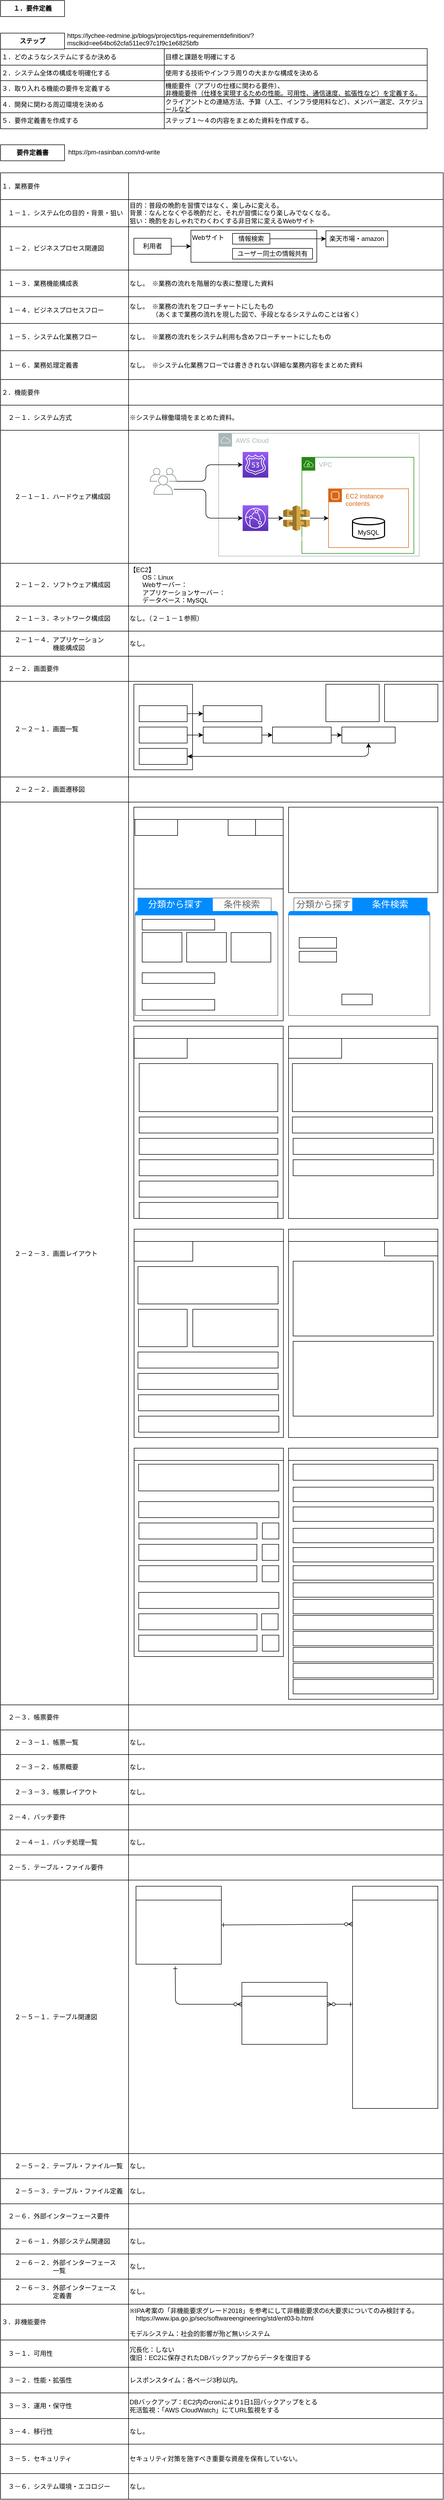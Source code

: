 <mxfile>
    <diagram id="GJy69VtgGqfh8sS6NDr_" name="ページ1">
        <mxGraphModel dx="1118" dy="898" grid="1" gridSize="10" guides="1" tooltips="1" connect="1" arrows="1" fold="1" page="1" pageScale="1" pageWidth="827" pageHeight="1169" math="0" shadow="0">
            <root>
                <mxCell id="0"/>
                <mxCell id="1" parent="0"/>
                <mxCell id="91" value="" style="shape=table;html=1;whiteSpace=wrap;startSize=0;container=1;collapsible=0;childLayout=tableLayout;align=left;verticalAlign=middle;" parent="1" vertex="1">
                    <mxGeometry y="322.5" width="830" height="4355" as="geometry"/>
                </mxCell>
                <mxCell id="92" style="shape=partialRectangle;html=1;whiteSpace=wrap;collapsible=0;dropTarget=0;pointerEvents=0;fillColor=none;top=0;left=0;bottom=0;right=0;points=[[0,0.5],[1,0.5]];portConstraint=eastwest;" parent="91" vertex="1">
                    <mxGeometry width="830" height="50" as="geometry"/>
                </mxCell>
                <mxCell id="93" value="１．業務要件" style="shape=partialRectangle;html=1;whiteSpace=wrap;connectable=0;fillColor=none;top=0;left=0;bottom=0;right=0;overflow=hidden;pointerEvents=1;align=left;" parent="92" vertex="1">
                    <mxGeometry width="240" height="50" as="geometry">
                        <mxRectangle width="240" height="50" as="alternateBounds"/>
                    </mxGeometry>
                </mxCell>
                <mxCell id="94" value="" style="shape=partialRectangle;html=1;whiteSpace=wrap;connectable=0;fillColor=none;top=0;left=0;bottom=0;right=0;overflow=hidden;pointerEvents=1;align=left;" parent="92" vertex="1">
                    <mxGeometry x="240" width="590" height="50" as="geometry">
                        <mxRectangle width="590" height="50" as="alternateBounds"/>
                    </mxGeometry>
                </mxCell>
                <mxCell id="120" style="shape=partialRectangle;html=1;whiteSpace=wrap;collapsible=0;dropTarget=0;pointerEvents=0;fillColor=none;top=0;left=0;bottom=0;right=0;points=[[0,0.5],[1,0.5]];portConstraint=eastwest;" parent="91" vertex="1">
                    <mxGeometry y="50" width="830" height="51" as="geometry"/>
                </mxCell>
                <mxCell id="121" value="　１－１．システム化の目的・背景・狙い" style="shape=partialRectangle;html=1;whiteSpace=wrap;connectable=0;fillColor=none;top=0;left=0;bottom=0;right=0;overflow=hidden;pointerEvents=1;align=left;" parent="120" vertex="1">
                    <mxGeometry width="240" height="51" as="geometry">
                        <mxRectangle width="240" height="51" as="alternateBounds"/>
                    </mxGeometry>
                </mxCell>
                <mxCell id="122" value="目的：普段の晩酌を習慣ではなく、楽しみに変える。&lt;br&gt;背景：なんとなくやる晩酌だと、それが習慣になり楽しみでなくなる。&lt;br&gt;狙い：晩酌をおしゃれでわくわくする非日常に変えるWebサイト" style="shape=partialRectangle;html=1;whiteSpace=wrap;connectable=0;fillColor=none;top=0;left=0;bottom=0;right=0;overflow=hidden;pointerEvents=1;align=left;" parent="120" vertex="1">
                    <mxGeometry x="240" width="590" height="51" as="geometry">
                        <mxRectangle width="590" height="51" as="alternateBounds"/>
                    </mxGeometry>
                </mxCell>
                <mxCell id="123" style="shape=partialRectangle;html=1;whiteSpace=wrap;collapsible=0;dropTarget=0;pointerEvents=0;fillColor=none;top=0;left=0;bottom=0;right=0;points=[[0,0.5],[1,0.5]];portConstraint=eastwest;" parent="91" vertex="1">
                    <mxGeometry y="101" width="830" height="81" as="geometry"/>
                </mxCell>
                <mxCell id="124" value="　１－２．ビジネスプロセス関連図" style="shape=partialRectangle;html=1;whiteSpace=wrap;connectable=0;fillColor=none;top=0;left=0;bottom=0;right=0;overflow=hidden;pointerEvents=1;align=left;" parent="123" vertex="1">
                    <mxGeometry width="240" height="81" as="geometry">
                        <mxRectangle width="240" height="81" as="alternateBounds"/>
                    </mxGeometry>
                </mxCell>
                <mxCell id="125" value="" style="shape=partialRectangle;html=1;whiteSpace=wrap;connectable=0;fillColor=none;top=0;left=0;bottom=0;right=0;overflow=hidden;pointerEvents=1;align=left;" parent="123" vertex="1">
                    <mxGeometry x="240" width="590" height="81" as="geometry">
                        <mxRectangle width="590" height="81" as="alternateBounds"/>
                    </mxGeometry>
                </mxCell>
                <mxCell id="126" style="shape=partialRectangle;html=1;whiteSpace=wrap;collapsible=0;dropTarget=0;pointerEvents=0;fillColor=none;top=0;left=0;bottom=0;right=0;points=[[0,0.5],[1,0.5]];portConstraint=eastwest;" parent="91" vertex="1">
                    <mxGeometry y="182" width="830" height="50" as="geometry"/>
                </mxCell>
                <mxCell id="127" value="　１－３．業務機能構成表" style="shape=partialRectangle;html=1;whiteSpace=wrap;connectable=0;fillColor=none;top=0;left=0;bottom=0;right=0;overflow=hidden;pointerEvents=1;align=left;" parent="126" vertex="1">
                    <mxGeometry width="240" height="50" as="geometry">
                        <mxRectangle width="240" height="50" as="alternateBounds"/>
                    </mxGeometry>
                </mxCell>
                <mxCell id="128" value="なし。　※業務の流れを階層的な表に整理した資料" style="shape=partialRectangle;html=1;whiteSpace=wrap;connectable=0;fillColor=none;top=0;left=0;bottom=0;right=0;overflow=hidden;pointerEvents=1;align=left;" parent="126" vertex="1">
                    <mxGeometry x="240" width="590" height="50" as="geometry">
                        <mxRectangle width="590" height="50" as="alternateBounds"/>
                    </mxGeometry>
                </mxCell>
                <mxCell id="129" style="shape=partialRectangle;html=1;whiteSpace=wrap;collapsible=0;dropTarget=0;pointerEvents=0;fillColor=none;top=0;left=0;bottom=0;right=0;points=[[0,0.5],[1,0.5]];portConstraint=eastwest;" parent="91" vertex="1">
                    <mxGeometry y="232" width="830" height="50" as="geometry"/>
                </mxCell>
                <mxCell id="130" value="　１－４．ビジネスプロセスフロー" style="shape=partialRectangle;html=1;whiteSpace=wrap;connectable=0;fillColor=none;top=0;left=0;bottom=0;right=0;overflow=hidden;pointerEvents=1;align=left;" parent="129" vertex="1">
                    <mxGeometry width="240" height="50" as="geometry">
                        <mxRectangle width="240" height="50" as="alternateBounds"/>
                    </mxGeometry>
                </mxCell>
                <mxCell id="131" value="なし。　※業務の流れをフローチャートにしたもの&lt;br&gt;　　　　（あくまで業務の流れを現した図で、手段となるシステムのことは省く）" style="shape=partialRectangle;html=1;whiteSpace=wrap;connectable=0;fillColor=none;top=0;left=0;bottom=0;right=0;overflow=hidden;pointerEvents=1;align=left;" parent="129" vertex="1">
                    <mxGeometry x="240" width="590" height="50" as="geometry">
                        <mxRectangle width="590" height="50" as="alternateBounds"/>
                    </mxGeometry>
                </mxCell>
                <mxCell id="132" style="shape=partialRectangle;html=1;whiteSpace=wrap;collapsible=0;dropTarget=0;pointerEvents=0;fillColor=none;top=0;left=0;bottom=0;right=0;points=[[0,0.5],[1,0.5]];portConstraint=eastwest;" parent="91" vertex="1">
                    <mxGeometry y="282" width="830" height="51" as="geometry"/>
                </mxCell>
                <mxCell id="133" value="　１－５．システム化業務フロー" style="shape=partialRectangle;html=1;whiteSpace=wrap;connectable=0;fillColor=none;top=0;left=0;bottom=0;right=0;overflow=hidden;pointerEvents=1;align=left;" parent="132" vertex="1">
                    <mxGeometry width="240" height="51" as="geometry">
                        <mxRectangle width="240" height="51" as="alternateBounds"/>
                    </mxGeometry>
                </mxCell>
                <mxCell id="134" value="なし。　※業務の流れをシステム利用も含めフローチャートにしたもの" style="shape=partialRectangle;html=1;whiteSpace=wrap;connectable=0;fillColor=none;top=0;left=0;bottom=0;right=0;overflow=hidden;pointerEvents=1;align=left;" parent="132" vertex="1">
                    <mxGeometry x="240" width="590" height="51" as="geometry">
                        <mxRectangle width="590" height="51" as="alternateBounds"/>
                    </mxGeometry>
                </mxCell>
                <mxCell id="135" style="shape=partialRectangle;html=1;whiteSpace=wrap;collapsible=0;dropTarget=0;pointerEvents=0;fillColor=none;top=0;left=0;bottom=0;right=0;points=[[0,0.5],[1,0.5]];portConstraint=eastwest;" parent="91" vertex="1">
                    <mxGeometry y="333" width="830" height="54" as="geometry"/>
                </mxCell>
                <mxCell id="136" value="　１－６．業務処理定義書" style="shape=partialRectangle;html=1;whiteSpace=wrap;connectable=0;fillColor=none;top=0;left=0;bottom=0;right=0;overflow=hidden;pointerEvents=1;align=left;" parent="135" vertex="1">
                    <mxGeometry width="240" height="54" as="geometry">
                        <mxRectangle width="240" height="54" as="alternateBounds"/>
                    </mxGeometry>
                </mxCell>
                <mxCell id="137" value="なし。　※システム化業務フローでは書ききれない詳細な業務内容をまとめた資料" style="shape=partialRectangle;html=1;whiteSpace=wrap;connectable=0;fillColor=none;top=0;left=0;bottom=0;right=0;overflow=hidden;pointerEvents=1;align=left;" parent="135" vertex="1">
                    <mxGeometry x="240" width="590" height="54" as="geometry">
                        <mxRectangle width="590" height="54" as="alternateBounds"/>
                    </mxGeometry>
                </mxCell>
                <mxCell id="95" value="" style="shape=partialRectangle;html=1;whiteSpace=wrap;collapsible=0;dropTarget=0;pointerEvents=0;fillColor=none;top=0;left=0;bottom=0;right=0;points=[[0,0.5],[1,0.5]];portConstraint=eastwest;" parent="91" vertex="1">
                    <mxGeometry y="387" width="830" height="48" as="geometry"/>
                </mxCell>
                <mxCell id="96" value="２．機能要件" style="shape=partialRectangle;html=1;whiteSpace=wrap;connectable=0;fillColor=none;top=0;left=0;bottom=0;right=0;overflow=hidden;pointerEvents=1;align=left;" parent="95" vertex="1">
                    <mxGeometry width="240" height="48" as="geometry">
                        <mxRectangle width="240" height="48" as="alternateBounds"/>
                    </mxGeometry>
                </mxCell>
                <mxCell id="97" value="" style="shape=partialRectangle;html=1;whiteSpace=wrap;connectable=0;fillColor=none;top=0;left=0;bottom=0;right=0;overflow=hidden;pointerEvents=1;align=left;" parent="95" vertex="1">
                    <mxGeometry x="240" width="590" height="48" as="geometry">
                        <mxRectangle width="590" height="48" as="alternateBounds"/>
                    </mxGeometry>
                </mxCell>
                <mxCell id="138" value="" style="shape=partialRectangle;html=1;whiteSpace=wrap;collapsible=0;dropTarget=0;pointerEvents=0;fillColor=none;top=0;left=0;bottom=0;right=0;points=[[0,0.5],[1,0.5]];portConstraint=eastwest;" parent="91" vertex="1">
                    <mxGeometry y="435" width="830" height="47" as="geometry"/>
                </mxCell>
                <mxCell id="139" value="　２－１．システム方式" style="shape=partialRectangle;html=1;whiteSpace=wrap;connectable=0;fillColor=none;top=0;left=0;bottom=0;right=0;overflow=hidden;pointerEvents=1;align=left;" parent="138" vertex="1">
                    <mxGeometry width="240" height="47" as="geometry">
                        <mxRectangle width="240" height="47" as="alternateBounds"/>
                    </mxGeometry>
                </mxCell>
                <mxCell id="140" value="※システム稼働環境をまとめた資料。" style="shape=partialRectangle;html=1;whiteSpace=wrap;connectable=0;fillColor=none;top=0;left=0;bottom=0;right=0;overflow=hidden;pointerEvents=1;align=left;" parent="138" vertex="1">
                    <mxGeometry x="240" width="590" height="47" as="geometry">
                        <mxRectangle width="590" height="47" as="alternateBounds"/>
                    </mxGeometry>
                </mxCell>
                <mxCell id="172" value="" style="shape=partialRectangle;html=1;whiteSpace=wrap;collapsible=0;dropTarget=0;pointerEvents=0;fillColor=none;top=0;left=0;bottom=0;right=0;points=[[0,0.5],[1,0.5]];portConstraint=eastwest;" parent="91" vertex="1">
                    <mxGeometry y="482" width="830" height="249" as="geometry"/>
                </mxCell>
                <mxCell id="174" value="&lt;span&gt;　　２－１－１．ハードウェア構成図&lt;/span&gt;" style="shape=partialRectangle;html=1;whiteSpace=wrap;connectable=0;fillColor=none;top=0;left=0;bottom=0;right=0;overflow=hidden;pointerEvents=1;align=left;" parent="172" vertex="1">
                    <mxGeometry width="240" height="249" as="geometry">
                        <mxRectangle width="240" height="249" as="alternateBounds"/>
                    </mxGeometry>
                </mxCell>
                <mxCell id="173" value="" style="shape=partialRectangle;html=1;whiteSpace=wrap;connectable=0;fillColor=none;top=0;left=0;bottom=0;right=0;overflow=hidden;pointerEvents=1;align=left;" parent="172" vertex="1">
                    <mxGeometry x="240" width="590" height="249" as="geometry">
                        <mxRectangle width="590" height="249" as="alternateBounds"/>
                    </mxGeometry>
                </mxCell>
                <mxCell id="175" value="" style="shape=partialRectangle;html=1;whiteSpace=wrap;collapsible=0;dropTarget=0;pointerEvents=0;fillColor=none;top=0;left=0;bottom=0;right=0;points=[[0,0.5],[1,0.5]];portConstraint=eastwest;" parent="91" vertex="1">
                    <mxGeometry y="731" width="830" height="80" as="geometry"/>
                </mxCell>
                <mxCell id="176" value="　　２－１－２．ソフトウェア構成図" style="shape=partialRectangle;html=1;whiteSpace=wrap;connectable=0;fillColor=none;top=0;left=0;bottom=0;right=0;overflow=hidden;pointerEvents=1;align=left;" parent="175" vertex="1">
                    <mxGeometry width="240" height="80" as="geometry">
                        <mxRectangle width="240" height="80" as="alternateBounds"/>
                    </mxGeometry>
                </mxCell>
                <mxCell id="177" value="【EC2】&lt;br&gt;　　OS：Linux&lt;br&gt;　　Webサーバー：&lt;br&gt;　　アプリケーションサーバー：&lt;br&gt;　　データベース：MySQL" style="shape=partialRectangle;html=1;whiteSpace=wrap;connectable=0;fillColor=none;top=0;left=0;bottom=0;right=0;overflow=hidden;pointerEvents=1;align=left;" parent="175" vertex="1">
                    <mxGeometry x="240" width="590" height="80" as="geometry">
                        <mxRectangle width="590" height="80" as="alternateBounds"/>
                    </mxGeometry>
                </mxCell>
                <mxCell id="178" value="" style="shape=partialRectangle;html=1;whiteSpace=wrap;collapsible=0;dropTarget=0;pointerEvents=0;fillColor=none;top=0;left=0;bottom=0;right=0;points=[[0,0.5],[1,0.5]];portConstraint=eastwest;" parent="91" vertex="1">
                    <mxGeometry y="811" width="830" height="47" as="geometry"/>
                </mxCell>
                <mxCell id="179" value="　　２－１－３．ネットワーク構成図" style="shape=partialRectangle;html=1;whiteSpace=wrap;connectable=0;fillColor=none;top=0;left=0;bottom=0;right=0;overflow=hidden;pointerEvents=1;align=left;" parent="178" vertex="1">
                    <mxGeometry width="240" height="47" as="geometry">
                        <mxRectangle width="240" height="47" as="alternateBounds"/>
                    </mxGeometry>
                </mxCell>
                <mxCell id="180" value="なし。（２－１－１参照）" style="shape=partialRectangle;html=1;whiteSpace=wrap;connectable=0;fillColor=none;top=0;left=0;bottom=0;right=0;overflow=hidden;pointerEvents=1;align=left;" parent="178" vertex="1">
                    <mxGeometry x="240" width="590" height="47" as="geometry">
                        <mxRectangle width="590" height="47" as="alternateBounds"/>
                    </mxGeometry>
                </mxCell>
                <mxCell id="181" value="" style="shape=partialRectangle;html=1;whiteSpace=wrap;collapsible=0;dropTarget=0;pointerEvents=0;fillColor=none;top=0;left=0;bottom=0;right=0;points=[[0,0.5],[1,0.5]];portConstraint=eastwest;" parent="91" vertex="1">
                    <mxGeometry y="858" width="830" height="47" as="geometry"/>
                </mxCell>
                <mxCell id="182" value="　　２－１－４．アプリケーション&lt;br&gt;　　　　　　　　機能構成図" style="shape=partialRectangle;html=1;whiteSpace=wrap;connectable=0;fillColor=none;top=0;left=0;bottom=0;right=0;overflow=hidden;pointerEvents=1;align=left;" parent="181" vertex="1">
                    <mxGeometry width="240" height="47" as="geometry">
                        <mxRectangle width="240" height="47" as="alternateBounds"/>
                    </mxGeometry>
                </mxCell>
                <mxCell id="183" value="なし。" style="shape=partialRectangle;html=1;whiteSpace=wrap;connectable=0;fillColor=none;top=0;left=0;bottom=0;right=0;overflow=hidden;pointerEvents=1;align=left;" parent="181" vertex="1">
                    <mxGeometry x="240" width="590" height="47" as="geometry">
                        <mxRectangle width="590" height="47" as="alternateBounds"/>
                    </mxGeometry>
                </mxCell>
                <mxCell id="184" value="" style="shape=partialRectangle;html=1;whiteSpace=wrap;collapsible=0;dropTarget=0;pointerEvents=0;fillColor=none;top=0;left=0;bottom=0;right=0;points=[[0,0.5],[1,0.5]];portConstraint=eastwest;" parent="91" vertex="1">
                    <mxGeometry y="905" width="830" height="47" as="geometry"/>
                </mxCell>
                <mxCell id="185" value="　２－２．画面要件" style="shape=partialRectangle;html=1;whiteSpace=wrap;connectable=0;fillColor=none;top=0;left=0;bottom=0;right=0;overflow=hidden;pointerEvents=1;align=left;" parent="184" vertex="1">
                    <mxGeometry width="240" height="47" as="geometry">
                        <mxRectangle width="240" height="47" as="alternateBounds"/>
                    </mxGeometry>
                </mxCell>
                <mxCell id="186" value="" style="shape=partialRectangle;html=1;whiteSpace=wrap;connectable=0;fillColor=none;top=0;left=0;bottom=0;right=0;overflow=hidden;pointerEvents=1;align=left;" parent="184" vertex="1">
                    <mxGeometry x="240" width="590" height="47" as="geometry">
                        <mxRectangle width="590" height="47" as="alternateBounds"/>
                    </mxGeometry>
                </mxCell>
                <mxCell id="187" value="" style="shape=partialRectangle;html=1;whiteSpace=wrap;collapsible=0;dropTarget=0;pointerEvents=0;fillColor=none;top=0;left=0;bottom=0;right=0;points=[[0,0.5],[1,0.5]];portConstraint=eastwest;" parent="91" vertex="1">
                    <mxGeometry y="952" width="830" height="179" as="geometry"/>
                </mxCell>
                <mxCell id="188" value="　　２－２－１．画面一覧" style="shape=partialRectangle;html=1;whiteSpace=wrap;connectable=0;fillColor=none;top=0;left=0;bottom=0;right=0;overflow=hidden;pointerEvents=1;align=left;" parent="187" vertex="1">
                    <mxGeometry width="240" height="179" as="geometry">
                        <mxRectangle width="240" height="179" as="alternateBounds"/>
                    </mxGeometry>
                </mxCell>
                <mxCell id="189" value="" style="shape=partialRectangle;html=1;whiteSpace=wrap;connectable=0;fillColor=none;top=0;left=0;bottom=0;right=0;overflow=hidden;pointerEvents=1;align=left;" parent="187" vertex="1">
                    <mxGeometry x="240" width="590" height="179" as="geometry">
                        <mxRectangle width="590" height="179" as="alternateBounds"/>
                    </mxGeometry>
                </mxCell>
                <mxCell id="190" value="" style="shape=partialRectangle;html=1;whiteSpace=wrap;collapsible=0;dropTarget=0;pointerEvents=0;fillColor=none;top=0;left=0;bottom=0;right=0;points=[[0,0.5],[1,0.5]];portConstraint=eastwest;" parent="91" vertex="1">
                    <mxGeometry y="1131" width="830" height="47" as="geometry"/>
                </mxCell>
                <mxCell id="191" value="　　２－２－２．画面遷移図" style="shape=partialRectangle;html=1;whiteSpace=wrap;connectable=0;fillColor=none;top=0;left=0;bottom=0;right=0;overflow=hidden;pointerEvents=1;align=left;" parent="190" vertex="1">
                    <mxGeometry width="240" height="47" as="geometry">
                        <mxRectangle width="240" height="47" as="alternateBounds"/>
                    </mxGeometry>
                </mxCell>
                <mxCell id="192" value="" style="shape=partialRectangle;html=1;whiteSpace=wrap;connectable=0;fillColor=none;top=0;left=0;bottom=0;right=0;overflow=hidden;pointerEvents=1;align=left;" parent="190" vertex="1">
                    <mxGeometry x="240" width="590" height="47" as="geometry">
                        <mxRectangle width="590" height="47" as="alternateBounds"/>
                    </mxGeometry>
                </mxCell>
                <mxCell id="193" value="" style="shape=partialRectangle;html=1;whiteSpace=wrap;collapsible=0;dropTarget=0;pointerEvents=0;fillColor=none;top=0;left=0;bottom=0;right=0;points=[[0,0.5],[1,0.5]];portConstraint=eastwest;" parent="91" vertex="1">
                    <mxGeometry y="1178" width="830" height="1690" as="geometry"/>
                </mxCell>
                <mxCell id="194" value="　　２－２－３．画面レイアウト" style="shape=partialRectangle;html=1;whiteSpace=wrap;connectable=0;fillColor=none;top=0;left=0;bottom=0;right=0;overflow=hidden;pointerEvents=1;align=left;" parent="193" vertex="1">
                    <mxGeometry width="240" height="1690" as="geometry">
                        <mxRectangle width="240" height="1690" as="alternateBounds"/>
                    </mxGeometry>
                </mxCell>
                <mxCell id="195" value="" style="shape=partialRectangle;html=1;whiteSpace=wrap;connectable=0;fillColor=none;top=0;left=0;bottom=0;right=0;overflow=hidden;pointerEvents=1;align=left;" parent="193" vertex="1">
                    <mxGeometry x="240" width="590" height="1690" as="geometry">
                        <mxRectangle width="590" height="1690" as="alternateBounds"/>
                    </mxGeometry>
                </mxCell>
                <mxCell id="202" value="" style="shape=partialRectangle;html=1;whiteSpace=wrap;collapsible=0;dropTarget=0;pointerEvents=0;fillColor=none;top=0;left=0;bottom=0;right=0;points=[[0,0.5],[1,0.5]];portConstraint=eastwest;" parent="91" vertex="1">
                    <mxGeometry y="2868" width="830" height="47" as="geometry"/>
                </mxCell>
                <mxCell id="203" value="　２－３．帳票要件" style="shape=partialRectangle;html=1;whiteSpace=wrap;connectable=0;fillColor=none;top=0;left=0;bottom=0;right=0;overflow=hidden;pointerEvents=1;align=left;" parent="202" vertex="1">
                    <mxGeometry width="240" height="47" as="geometry">
                        <mxRectangle width="240" height="47" as="alternateBounds"/>
                    </mxGeometry>
                </mxCell>
                <mxCell id="204" value="" style="shape=partialRectangle;html=1;whiteSpace=wrap;connectable=0;fillColor=none;top=0;left=0;bottom=0;right=0;overflow=hidden;pointerEvents=1;align=left;" parent="202" vertex="1">
                    <mxGeometry x="240" width="590" height="47" as="geometry">
                        <mxRectangle width="590" height="47" as="alternateBounds"/>
                    </mxGeometry>
                </mxCell>
                <mxCell id="205" value="" style="shape=partialRectangle;html=1;whiteSpace=wrap;collapsible=0;dropTarget=0;pointerEvents=0;fillColor=none;top=0;left=0;bottom=0;right=0;points=[[0,0.5],[1,0.5]];portConstraint=eastwest;" parent="91" vertex="1">
                    <mxGeometry y="2915" width="830" height="46" as="geometry"/>
                </mxCell>
                <mxCell id="206" value="　　２－３－１．帳票一覧" style="shape=partialRectangle;html=1;whiteSpace=wrap;connectable=0;fillColor=none;top=0;left=0;bottom=0;right=0;overflow=hidden;pointerEvents=1;align=left;" parent="205" vertex="1">
                    <mxGeometry width="240" height="46" as="geometry">
                        <mxRectangle width="240" height="46" as="alternateBounds"/>
                    </mxGeometry>
                </mxCell>
                <mxCell id="207" value="なし。" style="shape=partialRectangle;html=1;whiteSpace=wrap;connectable=0;fillColor=none;top=0;left=0;bottom=0;right=0;overflow=hidden;pointerEvents=1;align=left;" parent="205" vertex="1">
                    <mxGeometry x="240" width="590" height="46" as="geometry">
                        <mxRectangle width="590" height="46" as="alternateBounds"/>
                    </mxGeometry>
                </mxCell>
                <mxCell id="208" value="" style="shape=partialRectangle;html=1;whiteSpace=wrap;collapsible=0;dropTarget=0;pointerEvents=0;fillColor=none;top=0;left=0;bottom=0;right=0;points=[[0,0.5],[1,0.5]];portConstraint=eastwest;" parent="91" vertex="1">
                    <mxGeometry y="2961" width="830" height="47" as="geometry"/>
                </mxCell>
                <mxCell id="209" value="　　２－３－２．帳票概要" style="shape=partialRectangle;html=1;whiteSpace=wrap;connectable=0;fillColor=none;top=0;left=0;bottom=0;right=0;overflow=hidden;pointerEvents=1;align=left;" parent="208" vertex="1">
                    <mxGeometry width="240" height="47" as="geometry">
                        <mxRectangle width="240" height="47" as="alternateBounds"/>
                    </mxGeometry>
                </mxCell>
                <mxCell id="210" value="なし。" style="shape=partialRectangle;html=1;whiteSpace=wrap;connectable=0;fillColor=none;top=0;left=0;bottom=0;right=0;overflow=hidden;pointerEvents=1;align=left;" parent="208" vertex="1">
                    <mxGeometry x="240" width="590" height="47" as="geometry">
                        <mxRectangle width="590" height="47" as="alternateBounds"/>
                    </mxGeometry>
                </mxCell>
                <mxCell id="196" value="" style="shape=partialRectangle;html=1;whiteSpace=wrap;collapsible=0;dropTarget=0;pointerEvents=0;fillColor=none;top=0;left=0;bottom=0;right=0;points=[[0,0.5],[1,0.5]];portConstraint=eastwest;" parent="91" vertex="1">
                    <mxGeometry y="3008" width="830" height="47" as="geometry"/>
                </mxCell>
                <mxCell id="197" value="　　２－３－３．帳票レイアウト" style="shape=partialRectangle;html=1;whiteSpace=wrap;connectable=0;fillColor=none;top=0;left=0;bottom=0;right=0;overflow=hidden;pointerEvents=1;align=left;" parent="196" vertex="1">
                    <mxGeometry width="240" height="47" as="geometry">
                        <mxRectangle width="240" height="47" as="alternateBounds"/>
                    </mxGeometry>
                </mxCell>
                <mxCell id="198" value="なし。" style="shape=partialRectangle;html=1;whiteSpace=wrap;connectable=0;fillColor=none;top=0;left=0;bottom=0;right=0;overflow=hidden;pointerEvents=1;align=left;" parent="196" vertex="1">
                    <mxGeometry x="240" width="590" height="47" as="geometry">
                        <mxRectangle width="590" height="47" as="alternateBounds"/>
                    </mxGeometry>
                </mxCell>
                <mxCell id="199" value="" style="shape=partialRectangle;html=1;whiteSpace=wrap;collapsible=0;dropTarget=0;pointerEvents=0;fillColor=none;top=0;left=0;bottom=0;right=0;points=[[0,0.5],[1,0.5]];portConstraint=eastwest;" parent="91" vertex="1">
                    <mxGeometry y="3055" width="830" height="47" as="geometry"/>
                </mxCell>
                <mxCell id="200" value="　２－４．バッチ要件" style="shape=partialRectangle;html=1;whiteSpace=wrap;connectable=0;fillColor=none;top=0;left=0;bottom=0;right=0;overflow=hidden;pointerEvents=1;align=left;" parent="199" vertex="1">
                    <mxGeometry width="240" height="47" as="geometry">
                        <mxRectangle width="240" height="47" as="alternateBounds"/>
                    </mxGeometry>
                </mxCell>
                <mxCell id="201" value="" style="shape=partialRectangle;html=1;whiteSpace=wrap;connectable=0;fillColor=none;top=0;left=0;bottom=0;right=0;overflow=hidden;pointerEvents=1;align=left;" parent="199" vertex="1">
                    <mxGeometry x="240" width="590" height="47" as="geometry">
                        <mxRectangle width="590" height="47" as="alternateBounds"/>
                    </mxGeometry>
                </mxCell>
                <mxCell id="211" value="" style="shape=partialRectangle;html=1;whiteSpace=wrap;collapsible=0;dropTarget=0;pointerEvents=0;fillColor=none;top=0;left=0;bottom=0;right=0;points=[[0,0.5],[1,0.5]];portConstraint=eastwest;" parent="91" vertex="1">
                    <mxGeometry y="3102" width="830" height="47" as="geometry"/>
                </mxCell>
                <mxCell id="212" value="　　２－４－１．バッチ処理一覧" style="shape=partialRectangle;html=1;whiteSpace=wrap;connectable=0;fillColor=none;top=0;left=0;bottom=0;right=0;overflow=hidden;pointerEvents=1;align=left;" parent="211" vertex="1">
                    <mxGeometry width="240" height="47" as="geometry">
                        <mxRectangle width="240" height="47" as="alternateBounds"/>
                    </mxGeometry>
                </mxCell>
                <mxCell id="213" value="なし。" style="shape=partialRectangle;html=1;whiteSpace=wrap;connectable=0;fillColor=none;top=0;left=0;bottom=0;right=0;overflow=hidden;pointerEvents=1;align=left;" parent="211" vertex="1">
                    <mxGeometry x="240" width="590" height="47" as="geometry">
                        <mxRectangle width="590" height="47" as="alternateBounds"/>
                    </mxGeometry>
                </mxCell>
                <mxCell id="214" value="" style="shape=partialRectangle;html=1;whiteSpace=wrap;collapsible=0;dropTarget=0;pointerEvents=0;fillColor=none;top=0;left=0;bottom=0;right=0;points=[[0,0.5],[1,0.5]];portConstraint=eastwest;" parent="91" vertex="1">
                    <mxGeometry y="3149" width="830" height="47" as="geometry"/>
                </mxCell>
                <mxCell id="215" value="　２－５．テーブル・ファイル要件" style="shape=partialRectangle;html=1;whiteSpace=wrap;connectable=0;fillColor=none;top=0;left=0;bottom=0;right=0;overflow=hidden;pointerEvents=1;align=left;" parent="214" vertex="1">
                    <mxGeometry width="240" height="47" as="geometry">
                        <mxRectangle width="240" height="47" as="alternateBounds"/>
                    </mxGeometry>
                </mxCell>
                <mxCell id="216" value="" style="shape=partialRectangle;html=1;whiteSpace=wrap;connectable=0;fillColor=none;top=0;left=0;bottom=0;right=0;overflow=hidden;pointerEvents=1;align=left;" parent="214" vertex="1">
                    <mxGeometry x="240" width="590" height="47" as="geometry">
                        <mxRectangle width="590" height="47" as="alternateBounds"/>
                    </mxGeometry>
                </mxCell>
                <mxCell id="217" value="" style="shape=partialRectangle;html=1;whiteSpace=wrap;collapsible=0;dropTarget=0;pointerEvents=0;fillColor=none;top=0;left=0;bottom=0;right=0;points=[[0,0.5],[1,0.5]];portConstraint=eastwest;" parent="91" vertex="1">
                    <mxGeometry y="3196" width="830" height="512" as="geometry"/>
                </mxCell>
                <mxCell id="218" value="　　２－５－１．テーブル関連図" style="shape=partialRectangle;html=1;whiteSpace=wrap;connectable=0;fillColor=none;top=0;left=0;bottom=0;right=0;overflow=hidden;pointerEvents=1;align=left;" parent="217" vertex="1">
                    <mxGeometry width="240" height="512" as="geometry">
                        <mxRectangle width="240" height="512" as="alternateBounds"/>
                    </mxGeometry>
                </mxCell>
                <mxCell id="219" value="" style="shape=partialRectangle;html=1;whiteSpace=wrap;connectable=0;fillColor=none;top=0;left=0;bottom=0;right=0;overflow=hidden;pointerEvents=1;align=left;" parent="217" vertex="1">
                    <mxGeometry x="240" width="590" height="512" as="geometry">
                        <mxRectangle width="590" height="512" as="alternateBounds"/>
                    </mxGeometry>
                </mxCell>
                <mxCell id="220" value="" style="shape=partialRectangle;html=1;whiteSpace=wrap;collapsible=0;dropTarget=0;pointerEvents=0;fillColor=none;top=0;left=0;bottom=0;right=0;points=[[0,0.5],[1,0.5]];portConstraint=eastwest;" parent="91" vertex="1">
                    <mxGeometry y="3708" width="830" height="47" as="geometry"/>
                </mxCell>
                <mxCell id="221" value="　　２－５－２．テーブル・ファイル一覧" style="shape=partialRectangle;html=1;whiteSpace=wrap;connectable=0;fillColor=none;top=0;left=0;bottom=0;right=0;overflow=hidden;pointerEvents=1;align=left;" parent="220" vertex="1">
                    <mxGeometry width="240" height="47" as="geometry">
                        <mxRectangle width="240" height="47" as="alternateBounds"/>
                    </mxGeometry>
                </mxCell>
                <mxCell id="222" value="なし。" style="shape=partialRectangle;html=1;whiteSpace=wrap;connectable=0;fillColor=none;top=0;left=0;bottom=0;right=0;overflow=hidden;pointerEvents=1;align=left;" parent="220" vertex="1">
                    <mxGeometry x="240" width="590" height="47" as="geometry">
                        <mxRectangle width="590" height="47" as="alternateBounds"/>
                    </mxGeometry>
                </mxCell>
                <mxCell id="223" value="" style="shape=partialRectangle;html=1;whiteSpace=wrap;collapsible=0;dropTarget=0;pointerEvents=0;fillColor=none;top=0;left=0;bottom=0;right=0;points=[[0,0.5],[1,0.5]];portConstraint=eastwest;" parent="91" vertex="1">
                    <mxGeometry y="3755" width="830" height="47" as="geometry"/>
                </mxCell>
                <mxCell id="224" value="　　２－５－３．テーブル・ファイル定義" style="shape=partialRectangle;html=1;whiteSpace=wrap;connectable=0;fillColor=none;top=0;left=0;bottom=0;right=0;overflow=hidden;pointerEvents=1;align=left;" parent="223" vertex="1">
                    <mxGeometry width="240" height="47" as="geometry">
                        <mxRectangle width="240" height="47" as="alternateBounds"/>
                    </mxGeometry>
                </mxCell>
                <mxCell id="225" value="なし。" style="shape=partialRectangle;html=1;whiteSpace=wrap;connectable=0;fillColor=none;top=0;left=0;bottom=0;right=0;overflow=hidden;pointerEvents=1;align=left;" parent="223" vertex="1">
                    <mxGeometry x="240" width="590" height="47" as="geometry">
                        <mxRectangle width="590" height="47" as="alternateBounds"/>
                    </mxGeometry>
                </mxCell>
                <mxCell id="226" value="" style="shape=partialRectangle;html=1;whiteSpace=wrap;collapsible=0;dropTarget=0;pointerEvents=0;fillColor=none;top=0;left=0;bottom=0;right=0;points=[[0,0.5],[1,0.5]];portConstraint=eastwest;" parent="91" vertex="1">
                    <mxGeometry y="3802" width="830" height="47" as="geometry"/>
                </mxCell>
                <mxCell id="227" value="　２－６．外部インターフェース要件" style="shape=partialRectangle;html=1;whiteSpace=wrap;connectable=0;fillColor=none;top=0;left=0;bottom=0;right=0;overflow=hidden;pointerEvents=1;align=left;" parent="226" vertex="1">
                    <mxGeometry width="240" height="47" as="geometry">
                        <mxRectangle width="240" height="47" as="alternateBounds"/>
                    </mxGeometry>
                </mxCell>
                <mxCell id="228" value="" style="shape=partialRectangle;html=1;whiteSpace=wrap;connectable=0;fillColor=none;top=0;left=0;bottom=0;right=0;overflow=hidden;pointerEvents=1;align=left;" parent="226" vertex="1">
                    <mxGeometry x="240" width="590" height="47" as="geometry">
                        <mxRectangle width="590" height="47" as="alternateBounds"/>
                    </mxGeometry>
                </mxCell>
                <mxCell id="229" value="" style="shape=partialRectangle;html=1;whiteSpace=wrap;collapsible=0;dropTarget=0;pointerEvents=0;fillColor=none;top=0;left=0;bottom=0;right=0;points=[[0,0.5],[1,0.5]];portConstraint=eastwest;" parent="91" vertex="1">
                    <mxGeometry y="3849" width="830" height="47" as="geometry"/>
                </mxCell>
                <mxCell id="230" value="　　２－６－１．外部システム関連図" style="shape=partialRectangle;html=1;whiteSpace=wrap;connectable=0;fillColor=none;top=0;left=0;bottom=0;right=0;overflow=hidden;pointerEvents=1;align=left;" parent="229" vertex="1">
                    <mxGeometry width="240" height="47" as="geometry">
                        <mxRectangle width="240" height="47" as="alternateBounds"/>
                    </mxGeometry>
                </mxCell>
                <mxCell id="231" value="なし。" style="shape=partialRectangle;html=1;whiteSpace=wrap;connectable=0;fillColor=none;top=0;left=0;bottom=0;right=0;overflow=hidden;pointerEvents=1;align=left;" parent="229" vertex="1">
                    <mxGeometry x="240" width="590" height="47" as="geometry">
                        <mxRectangle width="590" height="47" as="alternateBounds"/>
                    </mxGeometry>
                </mxCell>
                <mxCell id="232" value="" style="shape=partialRectangle;html=1;whiteSpace=wrap;collapsible=0;dropTarget=0;pointerEvents=0;fillColor=none;top=0;left=0;bottom=0;right=0;points=[[0,0.5],[1,0.5]];portConstraint=eastwest;" parent="91" vertex="1">
                    <mxGeometry y="3896" width="830" height="47" as="geometry"/>
                </mxCell>
                <mxCell id="233" value="　　２－６－２．外部インターフェース&lt;br&gt;　　　　　　　　一覧" style="shape=partialRectangle;html=1;whiteSpace=wrap;connectable=0;fillColor=none;top=0;left=0;bottom=0;right=0;overflow=hidden;pointerEvents=1;align=left;" parent="232" vertex="1">
                    <mxGeometry width="240" height="47" as="geometry">
                        <mxRectangle width="240" height="47" as="alternateBounds"/>
                    </mxGeometry>
                </mxCell>
                <mxCell id="234" value="なし。" style="shape=partialRectangle;html=1;whiteSpace=wrap;connectable=0;fillColor=none;top=0;left=0;bottom=0;right=0;overflow=hidden;pointerEvents=1;align=left;" parent="232" vertex="1">
                    <mxGeometry x="240" width="590" height="47" as="geometry">
                        <mxRectangle width="590" height="47" as="alternateBounds"/>
                    </mxGeometry>
                </mxCell>
                <mxCell id="235" value="" style="shape=partialRectangle;html=1;whiteSpace=wrap;collapsible=0;dropTarget=0;pointerEvents=0;fillColor=none;top=0;left=0;bottom=0;right=0;points=[[0,0.5],[1,0.5]];portConstraint=eastwest;" parent="91" vertex="1">
                    <mxGeometry y="3943" width="830" height="47" as="geometry"/>
                </mxCell>
                <mxCell id="236" value="　　２－６－３．外部インターフェース&lt;br&gt;　　　　　　　　定義書" style="shape=partialRectangle;html=1;whiteSpace=wrap;connectable=0;fillColor=none;top=0;left=0;bottom=0;right=0;overflow=hidden;pointerEvents=1;align=left;" parent="235" vertex="1">
                    <mxGeometry width="240" height="47" as="geometry">
                        <mxRectangle width="240" height="47" as="alternateBounds"/>
                    </mxGeometry>
                </mxCell>
                <mxCell id="237" value="なし。" style="shape=partialRectangle;html=1;whiteSpace=wrap;connectable=0;fillColor=none;top=0;left=0;bottom=0;right=0;overflow=hidden;pointerEvents=1;align=left;" parent="235" vertex="1">
                    <mxGeometry x="240" width="590" height="47" as="geometry">
                        <mxRectangle width="590" height="47" as="alternateBounds"/>
                    </mxGeometry>
                </mxCell>
                <mxCell id="107" value="" style="shape=partialRectangle;html=1;whiteSpace=wrap;collapsible=0;dropTarget=0;pointerEvents=0;fillColor=none;top=0;left=0;bottom=0;right=0;points=[[0,0.5],[1,0.5]];portConstraint=eastwest;" parent="91" vertex="1">
                    <mxGeometry y="3990" width="830" height="67" as="geometry"/>
                </mxCell>
                <mxCell id="108" value="３．非機能要件" style="shape=partialRectangle;html=1;whiteSpace=wrap;connectable=0;fillColor=none;top=0;left=0;bottom=0;right=0;overflow=hidden;pointerEvents=1;align=left;" parent="107" vertex="1">
                    <mxGeometry width="240" height="67" as="geometry">
                        <mxRectangle width="240" height="67" as="alternateBounds"/>
                    </mxGeometry>
                </mxCell>
                <mxCell id="109" value="※IPA考案の「非機能要求グレード2018」を参考にして非機能要求の6大要求についてのみ検討する。&lt;br&gt;　https://www.ipa.go.jp/sec/softwareengineering/std/ent03-b.html&lt;br&gt;&lt;br&gt;モデルシステム：社会的影響が殆ど無いシステム&lt;font color=&quot;#ffffff&quot;&gt;&lt;span style=&quot;background-color: rgb(117 , 117 , 117)&quot;&gt;&lt;b&gt;&lt;br&gt;&lt;/b&gt;&lt;/span&gt;&lt;/font&gt;" style="shape=partialRectangle;html=1;whiteSpace=wrap;connectable=0;fillColor=none;top=0;left=0;bottom=0;right=0;overflow=hidden;pointerEvents=1;align=left;" parent="107" vertex="1">
                    <mxGeometry x="240" width="590" height="67" as="geometry">
                        <mxRectangle width="590" height="67" as="alternateBounds"/>
                    </mxGeometry>
                </mxCell>
                <mxCell id="580" value="" style="shape=partialRectangle;html=1;whiteSpace=wrap;collapsible=0;dropTarget=0;pointerEvents=0;fillColor=none;top=0;left=0;bottom=0;right=0;points=[[0,0.5],[1,0.5]];portConstraint=eastwest;" vertex="1" parent="91">
                    <mxGeometry y="4057" width="830" height="51" as="geometry"/>
                </mxCell>
                <mxCell id="581" value="　３－１．可用性" style="shape=partialRectangle;html=1;whiteSpace=wrap;connectable=0;fillColor=none;top=0;left=0;bottom=0;right=0;overflow=hidden;pointerEvents=1;align=left;" vertex="1" parent="580">
                    <mxGeometry width="240" height="51" as="geometry">
                        <mxRectangle width="240" height="51" as="alternateBounds"/>
                    </mxGeometry>
                </mxCell>
                <mxCell id="582" value="冗長化：しない&lt;br&gt;復旧：EC2に保存されたDBバックアップからデータを復旧する" style="shape=partialRectangle;html=1;whiteSpace=wrap;connectable=0;fillColor=none;top=0;left=0;bottom=0;right=0;overflow=hidden;pointerEvents=1;align=left;" vertex="1" parent="580">
                    <mxGeometry x="240" width="590" height="51" as="geometry">
                        <mxRectangle width="590" height="51" as="alternateBounds"/>
                    </mxGeometry>
                </mxCell>
                <mxCell id="583" value="" style="shape=partialRectangle;html=1;whiteSpace=wrap;collapsible=0;dropTarget=0;pointerEvents=0;fillColor=none;top=0;left=0;bottom=0;right=0;points=[[0,0.5],[1,0.5]];portConstraint=eastwest;" vertex="1" parent="91">
                    <mxGeometry y="4108" width="830" height="48" as="geometry"/>
                </mxCell>
                <mxCell id="584" value="　３－２．性能・拡張性" style="shape=partialRectangle;html=1;whiteSpace=wrap;connectable=0;fillColor=none;top=0;left=0;bottom=0;right=0;overflow=hidden;pointerEvents=1;align=left;" vertex="1" parent="583">
                    <mxGeometry width="240" height="48" as="geometry">
                        <mxRectangle width="240" height="48" as="alternateBounds"/>
                    </mxGeometry>
                </mxCell>
                <mxCell id="585" value="レスポンスタイム：各ページ3秒以内。" style="shape=partialRectangle;html=1;whiteSpace=wrap;connectable=0;fillColor=none;top=0;left=0;bottom=0;right=0;overflow=hidden;pointerEvents=1;align=left;" vertex="1" parent="583">
                    <mxGeometry x="240" width="590" height="48" as="geometry">
                        <mxRectangle width="590" height="48" as="alternateBounds"/>
                    </mxGeometry>
                </mxCell>
                <mxCell id="586" value="" style="shape=partialRectangle;html=1;whiteSpace=wrap;collapsible=0;dropTarget=0;pointerEvents=0;fillColor=none;top=0;left=0;bottom=0;right=0;points=[[0,0.5],[1,0.5]];portConstraint=eastwest;" vertex="1" parent="91">
                    <mxGeometry y="4156" width="830" height="48" as="geometry"/>
                </mxCell>
                <mxCell id="587" value="　３－３．運用・保守性" style="shape=partialRectangle;html=1;whiteSpace=wrap;connectable=0;fillColor=none;top=0;left=0;bottom=0;right=0;overflow=hidden;pointerEvents=1;align=left;" vertex="1" parent="586">
                    <mxGeometry width="240" height="48" as="geometry">
                        <mxRectangle width="240" height="48" as="alternateBounds"/>
                    </mxGeometry>
                </mxCell>
                <mxCell id="588" value="DBバックアップ：EC2内のcronにより1日1回バックアップをとる&lt;br&gt;死活監視：「AWS CloudWatch」にてURL監視をする" style="shape=partialRectangle;html=1;whiteSpace=wrap;connectable=0;fillColor=none;top=0;left=0;bottom=0;right=0;overflow=hidden;pointerEvents=1;align=left;" vertex="1" parent="586">
                    <mxGeometry x="240" width="590" height="48" as="geometry">
                        <mxRectangle width="590" height="48" as="alternateBounds"/>
                    </mxGeometry>
                </mxCell>
                <mxCell id="589" value="" style="shape=partialRectangle;html=1;whiteSpace=wrap;collapsible=0;dropTarget=0;pointerEvents=0;fillColor=none;top=0;left=0;bottom=0;right=0;points=[[0,0.5],[1,0.5]];portConstraint=eastwest;" vertex="1" parent="91">
                    <mxGeometry y="4204" width="830" height="48" as="geometry"/>
                </mxCell>
                <mxCell id="590" value="　３－４．移行性" style="shape=partialRectangle;html=1;whiteSpace=wrap;connectable=0;fillColor=none;top=0;left=0;bottom=0;right=0;overflow=hidden;pointerEvents=1;align=left;" vertex="1" parent="589">
                    <mxGeometry width="240" height="48" as="geometry">
                        <mxRectangle width="240" height="48" as="alternateBounds"/>
                    </mxGeometry>
                </mxCell>
                <mxCell id="591" value="なし。" style="shape=partialRectangle;html=1;whiteSpace=wrap;connectable=0;fillColor=none;top=0;left=0;bottom=0;right=0;overflow=hidden;pointerEvents=1;align=left;" vertex="1" parent="589">
                    <mxGeometry x="240" width="590" height="48" as="geometry">
                        <mxRectangle width="590" height="48" as="alternateBounds"/>
                    </mxGeometry>
                </mxCell>
                <mxCell id="592" value="" style="shape=partialRectangle;html=1;whiteSpace=wrap;collapsible=0;dropTarget=0;pointerEvents=0;fillColor=none;top=0;left=0;bottom=0;right=0;points=[[0,0.5],[1,0.5]];portConstraint=eastwest;" vertex="1" parent="91">
                    <mxGeometry y="4252" width="830" height="55" as="geometry"/>
                </mxCell>
                <mxCell id="593" value="　３－５．セキュリティ" style="shape=partialRectangle;html=1;whiteSpace=wrap;connectable=0;fillColor=none;top=0;left=0;bottom=0;right=0;overflow=hidden;pointerEvents=1;align=left;" vertex="1" parent="592">
                    <mxGeometry width="240" height="55" as="geometry">
                        <mxRectangle width="240" height="55" as="alternateBounds"/>
                    </mxGeometry>
                </mxCell>
                <mxCell id="594" value="セキュリティ対策を施すべき重要な資産を保有していない。" style="shape=partialRectangle;html=1;whiteSpace=wrap;connectable=0;fillColor=none;top=0;left=0;bottom=0;right=0;overflow=hidden;pointerEvents=1;align=left;" vertex="1" parent="592">
                    <mxGeometry x="240" width="590" height="55" as="geometry">
                        <mxRectangle width="590" height="55" as="alternateBounds"/>
                    </mxGeometry>
                </mxCell>
                <mxCell id="595" value="" style="shape=partialRectangle;html=1;whiteSpace=wrap;collapsible=0;dropTarget=0;pointerEvents=0;fillColor=none;top=0;left=0;bottom=0;right=0;points=[[0,0.5],[1,0.5]];portConstraint=eastwest;" vertex="1" parent="91">
                    <mxGeometry y="4307" width="830" height="48" as="geometry"/>
                </mxCell>
                <mxCell id="596" value="　３－６．システム環境・エコロジー" style="shape=partialRectangle;html=1;whiteSpace=wrap;connectable=0;fillColor=none;top=0;left=0;bottom=0;right=0;overflow=hidden;pointerEvents=1;align=left;" vertex="1" parent="595">
                    <mxGeometry width="240" height="48" as="geometry">
                        <mxRectangle width="240" height="48" as="alternateBounds"/>
                    </mxGeometry>
                </mxCell>
                <mxCell id="597" value="なし。" style="shape=partialRectangle;html=1;whiteSpace=wrap;connectable=0;fillColor=none;top=0;left=0;bottom=0;right=0;overflow=hidden;pointerEvents=1;align=left;" vertex="1" parent="595">
                    <mxGeometry x="240" width="590" height="48" as="geometry">
                        <mxRectangle width="590" height="48" as="alternateBounds"/>
                    </mxGeometry>
                </mxCell>
                <mxCell id="2" value="１．要件定義" style="rounded=0;whiteSpace=wrap;html=1;fontStyle=1" parent="1" vertex="1">
                    <mxGeometry width="120" height="30" as="geometry"/>
                </mxCell>
                <mxCell id="3" value="" style="shape=table;html=1;whiteSpace=wrap;startSize=0;container=1;collapsible=0;childLayout=tableLayout;align=left;verticalAlign=middle;" parent="1" vertex="1">
                    <mxGeometry y="90" width="800" height="150" as="geometry"/>
                </mxCell>
                <mxCell id="66" style="shape=partialRectangle;html=1;whiteSpace=wrap;collapsible=0;dropTarget=0;pointerEvents=0;fillColor=none;top=0;left=0;bottom=0;right=0;points=[[0,0.5],[1,0.5]];portConstraint=eastwest;" parent="3" vertex="1">
                    <mxGeometry width="800" height="31" as="geometry"/>
                </mxCell>
                <mxCell id="67" value="１．どのようなシステムにするか決める" style="shape=partialRectangle;html=1;whiteSpace=wrap;connectable=0;fillColor=none;top=0;left=0;bottom=0;right=0;overflow=hidden;pointerEvents=1;align=left;" parent="66" vertex="1">
                    <mxGeometry width="307" height="31" as="geometry">
                        <mxRectangle width="307" height="31" as="alternateBounds"/>
                    </mxGeometry>
                </mxCell>
                <mxCell id="68" value="目標と課題を明確にする" style="shape=partialRectangle;html=1;whiteSpace=wrap;connectable=0;fillColor=none;top=0;left=0;bottom=0;right=0;overflow=hidden;pointerEvents=1;align=left;" parent="66" vertex="1">
                    <mxGeometry x="307" width="493" height="31" as="geometry">
                        <mxRectangle width="493" height="31" as="alternateBounds"/>
                    </mxGeometry>
                </mxCell>
                <mxCell id="8" value="" style="shape=partialRectangle;html=1;whiteSpace=wrap;collapsible=0;dropTarget=0;pointerEvents=0;fillColor=none;top=0;left=0;bottom=0;right=0;points=[[0,0.5],[1,0.5]];portConstraint=eastwest;" parent="3" vertex="1">
                    <mxGeometry y="31" width="800" height="29" as="geometry"/>
                </mxCell>
                <mxCell id="60" value="２．システム全体の構成を明確化する" style="shape=partialRectangle;html=1;whiteSpace=wrap;connectable=0;fillColor=none;top=0;left=0;bottom=0;right=0;overflow=hidden;pointerEvents=1;align=left;" parent="8" vertex="1">
                    <mxGeometry width="307" height="29" as="geometry">
                        <mxRectangle width="307" height="29" as="alternateBounds"/>
                    </mxGeometry>
                </mxCell>
                <mxCell id="9" value="使用する技術やインフラ周りの大まかな構成を決める" style="shape=partialRectangle;html=1;whiteSpace=wrap;connectable=0;fillColor=none;top=0;left=0;bottom=0;right=0;overflow=hidden;pointerEvents=1;align=left;" parent="8" vertex="1">
                    <mxGeometry x="307" width="493" height="29" as="geometry">
                        <mxRectangle width="493" height="29" as="alternateBounds"/>
                    </mxGeometry>
                </mxCell>
                <mxCell id="12" value="" style="shape=partialRectangle;html=1;whiteSpace=wrap;collapsible=0;dropTarget=0;pointerEvents=0;fillColor=none;top=0;left=0;bottom=0;right=0;points=[[0,0.5],[1,0.5]];portConstraint=eastwest;" parent="3" vertex="1">
                    <mxGeometry y="60" width="800" height="30" as="geometry"/>
                </mxCell>
                <mxCell id="61" value="３．取り入れる機能の要件を定義する" style="shape=partialRectangle;html=1;whiteSpace=wrap;connectable=0;fillColor=none;top=0;left=0;bottom=0;right=0;overflow=hidden;pointerEvents=1;align=left;" parent="12" vertex="1">
                    <mxGeometry width="307" height="30" as="geometry">
                        <mxRectangle width="307" height="30" as="alternateBounds"/>
                    </mxGeometry>
                </mxCell>
                <mxCell id="13" value="機能要件（アプリの仕様に関わる要件）、&lt;br&gt;非機能要件（仕様を実現するための性能。可用性、通信速度、拡張性など）を定義する。" style="shape=partialRectangle;html=1;whiteSpace=wrap;connectable=0;fillColor=none;top=0;left=0;bottom=0;right=0;overflow=hidden;pointerEvents=1;align=left;" parent="12" vertex="1">
                    <mxGeometry x="307" width="493" height="30" as="geometry">
                        <mxRectangle width="493" height="30" as="alternateBounds"/>
                    </mxGeometry>
                </mxCell>
                <mxCell id="83" value="" style="shape=partialRectangle;html=1;whiteSpace=wrap;collapsible=0;dropTarget=0;pointerEvents=0;fillColor=none;top=0;left=0;bottom=0;right=0;points=[[0,0.5],[1,0.5]];portConstraint=eastwest;" parent="3" vertex="1">
                    <mxGeometry y="90" width="800" height="30" as="geometry"/>
                </mxCell>
                <mxCell id="84" value="４．開発に関わる周辺環境を決める" style="shape=partialRectangle;html=1;whiteSpace=wrap;connectable=0;fillColor=none;top=0;left=0;bottom=0;right=0;overflow=hidden;pointerEvents=1;align=left;" parent="83" vertex="1">
                    <mxGeometry width="307" height="30" as="geometry">
                        <mxRectangle width="307" height="30" as="alternateBounds"/>
                    </mxGeometry>
                </mxCell>
                <mxCell id="85" value="クライアントとの連絡方法、予算（人工、インフラ使用料など）、メンバー選定、スケジュールなど" style="shape=partialRectangle;html=1;whiteSpace=wrap;connectable=0;fillColor=none;top=0;left=0;bottom=0;right=0;overflow=hidden;pointerEvents=1;align=left;" parent="83" vertex="1">
                    <mxGeometry x="307" width="493" height="30" as="geometry">
                        <mxRectangle width="493" height="30" as="alternateBounds"/>
                    </mxGeometry>
                </mxCell>
                <mxCell id="86" value="" style="shape=partialRectangle;html=1;whiteSpace=wrap;collapsible=0;dropTarget=0;pointerEvents=0;fillColor=none;top=0;left=0;bottom=0;right=0;points=[[0,0.5],[1,0.5]];portConstraint=eastwest;" parent="3" vertex="1">
                    <mxGeometry y="120" width="800" height="30" as="geometry"/>
                </mxCell>
                <mxCell id="87" value="&lt;span&gt;５．要件定義書を作成する&lt;/span&gt;" style="shape=partialRectangle;html=1;whiteSpace=wrap;connectable=0;fillColor=none;top=0;left=0;bottom=0;right=0;overflow=hidden;pointerEvents=1;align=left;" parent="86" vertex="1">
                    <mxGeometry width="307" height="30" as="geometry">
                        <mxRectangle width="307" height="30" as="alternateBounds"/>
                    </mxGeometry>
                </mxCell>
                <mxCell id="88" value="ステップ１～４の内容をまとめた資料を作成する。" style="shape=partialRectangle;html=1;whiteSpace=wrap;connectable=0;fillColor=none;top=0;left=0;bottom=0;right=0;overflow=hidden;pointerEvents=1;align=left;" parent="86" vertex="1">
                    <mxGeometry x="307" width="493" height="30" as="geometry">
                        <mxRectangle width="493" height="30" as="alternateBounds"/>
                    </mxGeometry>
                </mxCell>
                <mxCell id="72" value="ステップ" style="rounded=0;whiteSpace=wrap;html=1;fontStyle=1" parent="1" vertex="1">
                    <mxGeometry y="61" width="120" height="30" as="geometry"/>
                </mxCell>
                <mxCell id="89" value="要件定義書" style="rounded=0;whiteSpace=wrap;html=1;fontStyle=1" parent="1" vertex="1">
                    <mxGeometry y="270" width="120" height="30" as="geometry"/>
                </mxCell>
                <UserObject label="https://lychee-redmine.jp/blogs/project/tips-requirementdefinition/?msclkid=ee64bc62cfa511ec97c1f9c1e6825bfb" link="https://lychee-redmine.jp/blogs/project/tips-requirementdefinition/?msclkid=ee64bc62cfa511ec97c1f9c1e6825bfb" id="90">
                    <mxCell style="text;whiteSpace=wrap;html=1;" parent="1" vertex="1">
                        <mxGeometry x="123" y="52" width="550" height="40" as="geometry"/>
                    </mxCell>
                </UserObject>
                <UserObject label="https://pm-rasinban.com/rd-write" link="https://pm-rasinban.com/rd-write" id="119">
                    <mxCell style="text;whiteSpace=wrap;html=1;" parent="1" vertex="1">
                        <mxGeometry x="125" y="270" width="200" height="30" as="geometry"/>
                    </mxCell>
                </UserObject>
                <mxCell id="259" value="" style="group" vertex="1" connectable="0" parent="1">
                    <mxGeometry x="263" y="430" width="463" height="70" as="geometry"/>
                </mxCell>
                <mxCell id="141" value="利用者" style="rounded=0;whiteSpace=wrap;html=1;" parent="259" vertex="1">
                    <mxGeometry x="-13" y="15" width="70" height="30" as="geometry"/>
                </mxCell>
                <mxCell id="142" value="Webサイト" style="rounded=0;whiteSpace=wrap;html=1;align=left;verticalAlign=top;" parent="259" vertex="1">
                    <mxGeometry x="94" width="236" height="60" as="geometry"/>
                </mxCell>
                <mxCell id="143" value="情報検索" style="rounded=0;whiteSpace=wrap;html=1;" parent="259" vertex="1">
                    <mxGeometry x="172" y="6" width="70" height="20" as="geometry"/>
                </mxCell>
                <mxCell id="144" value="ユーザー同士の情報共有" style="rounded=0;whiteSpace=wrap;html=1;" parent="259" vertex="1">
                    <mxGeometry x="172" y="34" width="150" height="20" as="geometry"/>
                </mxCell>
                <mxCell id="145" value="" style="edgeStyle=none;html=1;entryX=0;entryY=0.5;entryDx=0;entryDy=0;exitX=1;exitY=0.5;exitDx=0;exitDy=0;" parent="259" source="141" target="142" edge="1">
                    <mxGeometry relative="1" as="geometry"/>
                </mxCell>
                <mxCell id="146" value="楽天市場・amazon" style="rounded=0;whiteSpace=wrap;html=1;" parent="259" vertex="1">
                    <mxGeometry x="347" y="1" width="116" height="30" as="geometry"/>
                </mxCell>
                <mxCell id="147" value="" style="edgeStyle=none;html=1;" parent="259" source="143" target="146" edge="1">
                    <mxGeometry relative="1" as="geometry"/>
                </mxCell>
                <mxCell id="377" value="" style="group" vertex="1" connectable="0" parent="1">
                    <mxGeometry x="280" y="810" width="505" height="288" as="geometry"/>
                </mxCell>
                <mxCell id="260" value="" style="group" vertex="1" connectable="0" parent="377">
                    <mxGeometry width="505" height="230" as="geometry"/>
                </mxCell>
                <mxCell id="238" value="AWS Cloud" style="sketch=0;outlineConnect=0;gradientColor=none;html=1;whiteSpace=wrap;fontSize=12;fontStyle=0;shape=mxgraph.aws4.group;grIcon=mxgraph.aws4.group_aws_cloud;strokeColor=#AAB7B8;fillColor=none;verticalAlign=top;align=left;spacingLeft=30;fontColor=#AAB7B8;dashed=0;" vertex="1" parent="260">
                    <mxGeometry x="129" width="376" height="230" as="geometry"/>
                </mxCell>
                <mxCell id="241" value="VPC" style="points=[[0,0],[0.25,0],[0.5,0],[0.75,0],[1,0],[1,0.25],[1,0.5],[1,0.75],[1,1],[0.75,1],[0.5,1],[0.25,1],[0,1],[0,0.75],[0,0.5],[0,0.25]];outlineConnect=0;gradientColor=none;html=1;whiteSpace=wrap;fontSize=12;fontStyle=0;container=1;pointerEvents=0;collapsible=0;recursiveResize=0;shape=mxgraph.aws4.group;grIcon=mxgraph.aws4.group_vpc;strokeColor=#248814;fillColor=none;verticalAlign=top;align=left;spacingLeft=30;fontColor=#AAB7B8;dashed=0;" vertex="1" parent="260">
                    <mxGeometry x="285" y="45" width="210" height="180" as="geometry"/>
                </mxCell>
                <mxCell id="242" value="EC2 instance contents" style="points=[[0,0],[0.25,0],[0.5,0],[0.75,0],[1,0],[1,0.25],[1,0.5],[1,0.75],[1,1],[0.75,1],[0.5,1],[0.25,1],[0,1],[0,0.75],[0,0.5],[0,0.25]];outlineConnect=0;gradientColor=none;html=1;whiteSpace=wrap;fontSize=12;fontStyle=0;container=1;pointerEvents=0;collapsible=0;recursiveResize=0;shape=mxgraph.aws4.group;grIcon=mxgraph.aws4.group_ec2_instance_contents;strokeColor=#D86613;fillColor=none;verticalAlign=top;align=left;spacingLeft=30;fontColor=#D86613;dashed=0;" vertex="1" parent="241">
                    <mxGeometry x="50" y="59" width="150" height="110" as="geometry"/>
                </mxCell>
                <mxCell id="247" value="&lt;br&gt;MySQL" style="strokeWidth=2;html=1;shape=mxgraph.flowchart.database;whiteSpace=wrap;" vertex="1" parent="242">
                    <mxGeometry x="45" y="54" width="60" height="40" as="geometry"/>
                </mxCell>
                <mxCell id="245" value="&lt;font color=&quot;#ffffff&quot;&gt;Route53&lt;/font&gt;" style="sketch=0;points=[[0,0,0],[0.25,0,0],[0.5,0,0],[0.75,0,0],[1,0,0],[0,1,0],[0.25,1,0],[0.5,1,0],[0.75,1,0],[1,1,0],[0,0.25,0],[0,0.5,0],[0,0.75,0],[1,0.25,0],[1,0.5,0],[1,0.75,0]];outlineConnect=0;fontColor=#232F3E;gradientColor=#945DF2;gradientDirection=north;fillColor=#5A30B5;strokeColor=#ffffff;dashed=0;verticalLabelPosition=bottom;verticalAlign=top;align=center;html=1;fontSize=12;fontStyle=0;aspect=fixed;shape=mxgraph.aws4.resourceIcon;resIcon=mxgraph.aws4.route_53;" vertex="1" parent="260">
                    <mxGeometry x="174" y="35" width="48" height="48" as="geometry"/>
                </mxCell>
                <mxCell id="249" style="edgeStyle=none;html=1;entryX=0;entryY=0.5;entryDx=0;entryDy=0;entryPerimeter=0;" edge="1" parent="260" source="246" target="245">
                    <mxGeometry relative="1" as="geometry">
                        <Array as="points">
                            <mxPoint x="105" y="90"/>
                            <mxPoint x="105" y="59"/>
                        </Array>
                    </mxGeometry>
                </mxCell>
                <mxCell id="250" style="edgeStyle=none;html=1;entryX=0;entryY=0.5;entryDx=0;entryDy=0;entryPerimeter=0;" edge="1" parent="260" target="248">
                    <mxGeometry relative="1" as="geometry">
                        <mxPoint x="45" y="105" as="sourcePoint"/>
                        <Array as="points">
                            <mxPoint x="105" y="105"/>
                            <mxPoint x="105" y="159"/>
                        </Array>
                    </mxGeometry>
                </mxCell>
                <mxCell id="246" value="&lt;font color=&quot;#ffffff&quot;&gt;users&lt;/font&gt;" style="sketch=0;outlineConnect=0;gradientColor=none;fontColor=#545B64;strokeColor=none;fillColor=#879196;dashed=0;verticalLabelPosition=bottom;verticalAlign=top;align=center;html=1;fontSize=12;fontStyle=0;aspect=fixed;shape=mxgraph.aws4.illustration_users;pointerEvents=1" vertex="1" parent="260">
                    <mxGeometry y="65" width="50" height="50" as="geometry"/>
                </mxCell>
                <mxCell id="248" value="&lt;font color=&quot;#ffffff&quot;&gt;CloudFront&lt;/font&gt;" style="sketch=0;points=[[0,0,0],[0.25,0,0],[0.5,0,0],[0.75,0,0],[1,0,0],[0,1,0],[0.25,1,0],[0.5,1,0],[0.75,1,0],[1,1,0],[0,0.25,0],[0,0.5,0],[0,0.75,0],[1,0.25,0],[1,0.5,0],[1,0.75,0]];outlineConnect=0;fontColor=#232F3E;gradientColor=#945DF2;gradientDirection=north;fillColor=#5A30B5;strokeColor=#ffffff;dashed=0;verticalLabelPosition=bottom;verticalAlign=top;align=center;html=1;fontSize=12;fontStyle=0;aspect=fixed;shape=mxgraph.aws4.resourceIcon;resIcon=mxgraph.aws4.cloudfront;" vertex="1" parent="260">
                    <mxGeometry x="174" y="135" width="48" height="48" as="geometry"/>
                </mxCell>
                <mxCell id="251" value="&lt;font color=&quot;#ffffff&quot;&gt;API Gateway&lt;/font&gt;" style="outlineConnect=0;dashed=0;verticalLabelPosition=bottom;verticalAlign=top;align=center;html=1;shape=mxgraph.aws3.api_gateway;fillColor=#D9A741;gradientColor=none;" vertex="1" parent="260">
                    <mxGeometry x="250" y="135" width="50" height="48" as="geometry"/>
                </mxCell>
                <mxCell id="254" value="" style="edgeStyle=none;html=1;entryX=0;entryY=0.5;entryDx=0;entryDy=0;" edge="1" parent="260" source="251" target="242">
                    <mxGeometry relative="1" as="geometry">
                        <mxPoint x="610" y="970" as="targetPoint"/>
                    </mxGeometry>
                </mxCell>
                <mxCell id="253" value="" style="edgeStyle=none;html=1;" edge="1" parent="260" source="248" target="251">
                    <mxGeometry relative="1" as="geometry"/>
                </mxCell>
                <mxCell id="382" value="①トップ画面" style="rounded=0;whiteSpace=wrap;html=1;fontColor=#FFFFFF;verticalAlign=top;" vertex="1" parent="1">
                    <mxGeometry x="250" y="1280" width="110" height="160" as="geometry"/>
                </mxCell>
                <mxCell id="512" value="" style="edgeStyle=none;html=1;fontColor=#FFFFFF;startArrow=none;startFill=0;" edge="1" parent="1" source="383" target="510">
                    <mxGeometry relative="1" as="geometry"/>
                </mxCell>
                <mxCell id="383" value="②酒の中分類画面" style="rounded=0;whiteSpace=wrap;html=1;fontColor=#FFFFFF;" vertex="1" parent="1">
                    <mxGeometry x="380" y="1360" width="110" height="30" as="geometry"/>
                </mxCell>
                <mxCell id="386" value="" style="edgeStyle=none;html=1;fontColor=#FFFFFF;" edge="1" parent="1" source="384" target="383">
                    <mxGeometry relative="1" as="geometry"/>
                </mxCell>
                <mxCell id="384" value="酒の大分類" style="rounded=0;whiteSpace=wrap;html=1;fontColor=#FFFFFF;" vertex="1" parent="1">
                    <mxGeometry x="260" y="1360" width="90" height="30" as="geometry"/>
                </mxCell>
                <mxCell id="397" style="edgeStyle=none;html=1;exitX=1;exitY=0.5;exitDx=0;exitDy=0;fontColor=#FFFFFF;startArrow=block;startFill=1;entryX=0.5;entryY=1;entryDx=0;entryDy=0;" edge="1" parent="1" source="385" target="387">
                    <mxGeometry relative="1" as="geometry">
                        <Array as="points">
                            <mxPoint x="690" y="1415"/>
                        </Array>
                    </mxGeometry>
                </mxCell>
                <mxCell id="385" value="酒の検索" style="rounded=0;whiteSpace=wrap;html=1;fontColor=#FFFFFF;" vertex="1" parent="1">
                    <mxGeometry x="260" y="1400" width="90" height="30" as="geometry"/>
                </mxCell>
                <mxCell id="387" value="④酒の詳細画面" style="rounded=0;whiteSpace=wrap;html=1;fontColor=#FFFFFF;" vertex="1" parent="1">
                    <mxGeometry x="640" y="1360" width="100" height="30" as="geometry"/>
                </mxCell>
                <mxCell id="400" style="edgeStyle=none;html=1;exitX=1;exitY=0.5;exitDx=0;exitDy=0;entryX=0;entryY=0.5;entryDx=0;entryDy=0;fontColor=#FFFFFF;startArrow=none;startFill=0;" edge="1" parent="1" source="389" target="399">
                    <mxGeometry relative="1" as="geometry"/>
                </mxCell>
                <mxCell id="389" value="メニュー" style="rounded=0;whiteSpace=wrap;html=1;fontColor=#FFFFFF;" vertex="1" parent="1">
                    <mxGeometry x="260" y="1320" width="90" height="30" as="geometry"/>
                </mxCell>
                <mxCell id="399" value="⑤マイページ画面" style="rounded=0;whiteSpace=wrap;html=1;fontColor=#FFFFFF;" vertex="1" parent="1">
                    <mxGeometry x="380" y="1320" width="110" height="30" as="geometry"/>
                </mxCell>
                <mxCell id="455" value="メモ&lt;br&gt;&lt;br&gt;「酒の大分類」、「酒の検索」はタブで切り替え&lt;br&gt;&lt;br&gt;【メニュー】&lt;br&gt;・ログイン、新規登録はモーダルで対応&lt;br&gt;【酒の大分類】&lt;br&gt;【酒の検索】" style="rounded=0;whiteSpace=wrap;html=1;fontColor=#FFFFFF;align=left;verticalAlign=top;" vertex="1" parent="1">
                    <mxGeometry x="540" y="1510" width="280" height="160" as="geometry"/>
                </mxCell>
                <mxCell id="471" value="" style="group" vertex="1" connectable="0" parent="1">
                    <mxGeometry x="250" y="1510" width="280" height="400" as="geometry"/>
                </mxCell>
                <mxCell id="467" value="" style="group" vertex="1" connectable="0" parent="471">
                    <mxGeometry width="280" height="400" as="geometry"/>
                </mxCell>
                <mxCell id="469" value="" style="group" vertex="1" connectable="0" parent="467">
                    <mxGeometry width="280" height="400" as="geometry"/>
                </mxCell>
                <mxCell id="417" value="トップ画面" style="swimlane;fontColor=#FFFFFF;" vertex="1" parent="469">
                    <mxGeometry width="280" height="400" as="geometry">
                        <mxRectangle width="90" height="23" as="alternateBounds"/>
                    </mxGeometry>
                </mxCell>
                <mxCell id="421" value="" style="strokeWidth=1;shadow=0;dashed=0;align=center;html=1;shape=mxgraph.mockup.containers.marginRect2;rectMarginTop=32;strokeColor=#666666;gradientColor=none;fontColor=#FFFFFF;" vertex="1" parent="417">
                    <mxGeometry x="2.46" y="170" width="267.54" height="220" as="geometry"/>
                </mxCell>
                <mxCell id="422" value="条件検索" style="strokeColor=inherit;fillColor=inherit;gradientColor=inherit;strokeWidth=1;shadow=0;dashed=0;align=center;html=1;shape=mxgraph.mockup.containers.rrect;rSize=0;fontSize=17;fontColor=#666666;gradientColor=none;" vertex="1" parent="421">
                    <mxGeometry width="110" height="25" relative="1" as="geometry">
                        <mxPoint x="145" as="offset"/>
                    </mxGeometry>
                </mxCell>
                <mxCell id="423" value="分類から探す" style="strokeWidth=1;shadow=0;dashed=0;align=center;html=1;shape=mxgraph.mockup.containers.rrect;rSize=0;fontSize=17;fontColor=#ffffff;strokeColor=#008cff;fillColor=#008cff;" vertex="1" parent="421">
                    <mxGeometry width="140" height="25" relative="1" as="geometry">
                        <mxPoint x="5" as="offset"/>
                    </mxGeometry>
                </mxCell>
                <mxCell id="425" value="" style="strokeWidth=1;shadow=0;dashed=0;align=center;html=1;shape=mxgraph.mockup.containers.topButton;rSize=5;strokeColor=#008cff;fillColor=#008cff;gradientColor=none;resizeWidth=1;movable=0;deletable=1;fontColor=#FFFFFF;" vertex="1" parent="421">
                    <mxGeometry width="267.54" height="7" relative="1" as="geometry">
                        <mxPoint y="25" as="offset"/>
                    </mxGeometry>
                </mxCell>
                <mxCell id="427" value="日本酒" style="rounded=0;whiteSpace=wrap;html=1;fontColor=#FFFFFF;" vertex="1" parent="421">
                    <mxGeometry x="13.158" y="64.71" width="74.56" height="55.29" as="geometry"/>
                </mxCell>
                <mxCell id="428" value="ワイン" style="rounded=0;whiteSpace=wrap;html=1;fontColor=#FFFFFF;" vertex="1" parent="421">
                    <mxGeometry x="96.49" y="64.71" width="74.56" height="55.29" as="geometry"/>
                </mxCell>
                <mxCell id="429" value="ビール" style="rounded=0;whiteSpace=wrap;html=1;fontColor=#FFFFFF;" vertex="1" parent="421">
                    <mxGeometry x="179.822" y="64.71" width="74.56" height="55.29" as="geometry"/>
                </mxCell>
                <mxCell id="430" value="醸造酒　" style="rounded=0;whiteSpace=wrap;html=1;fontColor=#FFFFFF;" vertex="1" parent="421">
                    <mxGeometry x="13.158" y="40" width="135.963" height="20" as="geometry"/>
                </mxCell>
                <mxCell id="431" value="蒸留酒" style="rounded=0;whiteSpace=wrap;html=1;fontColor=#FFFFFF;" vertex="1" parent="421">
                    <mxGeometry x="13.158" y="140" width="135.963" height="20" as="geometry"/>
                </mxCell>
                <mxCell id="432" value="混成酒" style="rounded=0;whiteSpace=wrap;html=1;fontColor=#FFFFFF;" vertex="1" parent="421">
                    <mxGeometry x="13.158" y="190" width="135.963" height="20" as="geometry"/>
                </mxCell>
                <mxCell id="426" value="イメージ画像" style="rounded=0;whiteSpace=wrap;html=1;fontColor=#FFFFFF;" vertex="1" parent="417">
                    <mxGeometry y="23" width="280" height="130" as="geometry"/>
                </mxCell>
                <mxCell id="412" value="新規登録" style="rounded=0;whiteSpace=wrap;html=1;fontColor=#FFFFFF;" vertex="1" parent="417">
                    <mxGeometry x="228.07" y="23" width="51.93" height="30" as="geometry"/>
                </mxCell>
                <mxCell id="465" value="ログイン" style="rounded=0;whiteSpace=wrap;html=1;fontColor=#FFFFFF;" vertex="1" parent="417">
                    <mxGeometry x="176.67" y="23" width="51.4" height="30" as="geometry"/>
                </mxCell>
                <mxCell id="470" value="ロゴ" style="rounded=0;whiteSpace=wrap;html=1;fontColor=#FFFFFF;" vertex="1" parent="471">
                    <mxGeometry x="2" y="23" width="80" height="30" as="geometry"/>
                </mxCell>
                <mxCell id="472" value="" style="strokeWidth=1;shadow=0;dashed=0;align=center;html=1;shape=mxgraph.mockup.containers.marginRect2;rectMarginTop=32;strokeColor=#666666;gradientColor=none;fontColor=#FFFFFF;" vertex="1" parent="1">
                    <mxGeometry x="540" y="1680" width="265" height="220" as="geometry"/>
                </mxCell>
                <mxCell id="473" value="分類から探す" style="strokeColor=inherit;fillColor=inherit;gradientColor=inherit;strokeWidth=1;shadow=0;dashed=0;align=center;html=1;shape=mxgraph.mockup.containers.rrect;rSize=0;fontSize=17;fontColor=#666666;gradientColor=none;" vertex="1" parent="472">
                    <mxGeometry width="110" height="25" relative="1" as="geometry">
                        <mxPoint x="10" as="offset"/>
                    </mxGeometry>
                </mxCell>
                <mxCell id="474" value="条件検索" style="strokeWidth=1;shadow=0;dashed=0;align=center;html=1;shape=mxgraph.mockup.containers.rrect;rSize=0;fontSize=17;fontColor=#ffffff;strokeColor=#008cff;fillColor=#008cff;" vertex="1" parent="472">
                    <mxGeometry width="140" height="25" relative="1" as="geometry">
                        <mxPoint x="120" as="offset"/>
                    </mxGeometry>
                </mxCell>
                <mxCell id="475" value="" style="strokeWidth=1;shadow=0;dashed=0;align=center;html=1;shape=mxgraph.mockup.containers.topButton;rSize=5;strokeColor=#008cff;fillColor=#008cff;gradientColor=none;resizeWidth=1;movable=0;deletable=1;fontColor=#FFFFFF;" vertex="1" parent="472">
                    <mxGeometry width="265.0" height="7" relative="1" as="geometry">
                        <mxPoint y="25" as="offset"/>
                    </mxGeometry>
                </mxCell>
                <mxCell id="476" value="度数" style="rounded=0;whiteSpace=wrap;html=1;fontColor=#FFFFFF;" vertex="1" parent="472">
                    <mxGeometry x="20" y="74" width="70" height="20" as="geometry"/>
                </mxCell>
                <mxCell id="477" value="検索する" style="rounded=0;whiteSpace=wrap;html=1;fontColor=#FFFFFF;" vertex="1" parent="472">
                    <mxGeometry x="100.0" y="180" width="56.97" height="20" as="geometry"/>
                </mxCell>
                <mxCell id="478" value="キーワード" style="rounded=0;whiteSpace=wrap;html=1;fontColor=#FFFFFF;" vertex="1" parent="472">
                    <mxGeometry x="20" y="100" width="70" height="20" as="geometry"/>
                </mxCell>
                <mxCell id="499" value="酒の中分類画面" style="swimlane;fontColor=#FFFFFF;" vertex="1" parent="1">
                    <mxGeometry x="250" y="1920" width="280" height="360" as="geometry"/>
                </mxCell>
                <mxCell id="502" value="日本酒の分類の概要説明（画像）" style="rounded=0;whiteSpace=wrap;html=1;fontColor=#FFFFFF;align=center;verticalAlign=middle;" vertex="1" parent="499">
                    <mxGeometry x="10" y="70" width="260" height="90" as="geometry"/>
                </mxCell>
                <mxCell id="503" value="純米系" style="rounded=0;whiteSpace=wrap;html=1;fontColor=#FFFFFF;align=left;verticalAlign=top;" vertex="1" parent="499">
                    <mxGeometry x="10" y="170" width="260" height="30" as="geometry"/>
                </mxCell>
                <mxCell id="504" value="　純米酒" style="rounded=0;whiteSpace=wrap;html=1;fontColor=#FFFFFF;align=left;verticalAlign=top;" vertex="1" parent="499">
                    <mxGeometry x="10" y="210" width="260" height="30" as="geometry"/>
                </mxCell>
                <mxCell id="505" value="　特別純米" style="rounded=0;whiteSpace=wrap;html=1;fontColor=#FFFFFF;align=left;verticalAlign=top;" vertex="1" parent="499">
                    <mxGeometry x="10" y="250" width="260" height="30" as="geometry"/>
                </mxCell>
                <mxCell id="508" value="本醸造" style="rounded=0;whiteSpace=wrap;html=1;fontColor=#FFFFFF;align=left;verticalAlign=top;" vertex="1" parent="499">
                    <mxGeometry x="10" y="290" width="260" height="30" as="geometry"/>
                </mxCell>
                <mxCell id="500" value="酒の小分類画面（飲み方）" style="swimlane;fontColor=#FFFFFF;" vertex="1" parent="1">
                    <mxGeometry x="540" y="1920" width="280" height="360" as="geometry">
                        <mxRectangle x="540" y="1920" width="180" height="23" as="alternateBounds"/>
                    </mxGeometry>
                </mxCell>
                <mxCell id="513" value="日本酒の飲み方" style="rounded=0;whiteSpace=wrap;html=1;fontColor=#FFFFFF;" vertex="1" parent="500">
                    <mxGeometry y="23" width="99.56" height="37" as="geometry"/>
                </mxCell>
                <mxCell id="514" value="日本酒の飲み方の概要説明（画像）" style="rounded=0;whiteSpace=wrap;html=1;fontColor=#FFFFFF;" vertex="1" parent="500">
                    <mxGeometry x="7.22" y="70" width="262.78" height="90" as="geometry"/>
                </mxCell>
                <mxCell id="515" value="熱燗" style="rounded=0;whiteSpace=wrap;html=1;fontColor=#FFFFFF;align=left;" vertex="1" parent="500">
                    <mxGeometry x="7.22" y="170" width="262.78" height="30" as="geometry"/>
                </mxCell>
                <mxCell id="516" value="冷" style="rounded=0;whiteSpace=wrap;html=1;fontColor=#FFFFFF;align=left;" vertex="1" parent="500">
                    <mxGeometry x="8.61" y="210" width="262.78" height="30" as="geometry"/>
                </mxCell>
                <mxCell id="517" value="常温で飲む" style="rounded=0;whiteSpace=wrap;html=1;fontColor=#FFFFFF;align=left;" vertex="1" parent="500">
                    <mxGeometry x="8.61" y="250" width="262.78" height="30" as="geometry"/>
                </mxCell>
                <mxCell id="501" value="日本酒の分類" style="rounded=0;whiteSpace=wrap;html=1;fontColor=#FFFFFF;" vertex="1" parent="1">
                    <mxGeometry x="250.44" y="1943" width="99.56" height="37" as="geometry"/>
                </mxCell>
                <mxCell id="509" value="　本醸造" style="rounded=0;whiteSpace=wrap;html=1;fontColor=#FFFFFF;align=left;verticalAlign=top;" vertex="1" parent="1">
                    <mxGeometry x="260" y="2250" width="260" height="30" as="geometry"/>
                </mxCell>
                <mxCell id="511" value="" style="edgeStyle=none;html=1;fontColor=#FFFFFF;startArrow=none;startFill=0;" edge="1" parent="1" source="510" target="387">
                    <mxGeometry relative="1" as="geometry"/>
                </mxCell>
                <mxCell id="510" value="③酒の小分類画面" style="rounded=0;whiteSpace=wrap;html=1;fontColor=#FFFFFF;" vertex="1" parent="1">
                    <mxGeometry x="510" y="1360" width="110" height="30" as="geometry"/>
                </mxCell>
                <mxCell id="518" value="酒の詳細" style="swimlane;fontColor=#FFFFFF;" vertex="1" parent="1">
                    <mxGeometry x="250.44" y="2300" width="280" height="390" as="geometry"/>
                </mxCell>
                <mxCell id="519" value="日本酒を冷で飲む" style="rounded=0;whiteSpace=wrap;html=1;fontColor=#FFFFFF;" vertex="1" parent="518">
                    <mxGeometry y="23" width="110" height="37" as="geometry"/>
                </mxCell>
                <mxCell id="520" value="イメージ画像" style="rounded=0;whiteSpace=wrap;html=1;fontColor=#FFFFFF;" vertex="1" parent="518">
                    <mxGeometry x="7.22" y="70" width="262.78" height="70" as="geometry"/>
                </mxCell>
                <mxCell id="523" value="材料" style="rounded=0;whiteSpace=wrap;html=1;fontColor=#FFFFFF;align=left;" vertex="1" parent="518">
                    <mxGeometry x="7.22" y="230" width="262.78" height="30" as="geometry"/>
                </mxCell>
                <mxCell id="535" value="作り方" style="rounded=0;whiteSpace=wrap;html=1;fontColor=#FFFFFF;align=left;" vertex="1" parent="518">
                    <mxGeometry x="7.22" y="270" width="262.78" height="30" as="geometry"/>
                </mxCell>
                <mxCell id="536" value="飲み方の魅力！" style="rounded=0;whiteSpace=wrap;html=1;fontColor=#FFFFFF;" vertex="1" parent="518">
                    <mxGeometry x="110" y="150" width="160" height="70" as="geometry"/>
                </mxCell>
                <mxCell id="539" value="その他おすすめ銘柄" style="rounded=0;whiteSpace=wrap;html=1;fontColor=#FFFFFF;align=left;" vertex="1" parent="518">
                    <mxGeometry x="8.61" y="350" width="262.78" height="30" as="geometry"/>
                </mxCell>
                <mxCell id="524" value="⑥管理画面&lt;br&gt;データ一覧表示" style="rounded=0;whiteSpace=wrap;html=1;fontColor=#FFFFFF;" vertex="1" parent="1">
                    <mxGeometry x="610" y="1280" width="100" height="70" as="geometry"/>
                </mxCell>
                <mxCell id="525" value="⑦管理画面&lt;br&gt;編集画面" style="rounded=0;whiteSpace=wrap;html=1;fontColor=#FFFFFF;" vertex="1" parent="1">
                    <mxGeometry x="720" y="1280" width="100" height="70" as="geometry"/>
                </mxCell>
                <mxCell id="526" value="マイページ" style="swimlane;fontColor=#FFFFFF;" vertex="1" parent="1">
                    <mxGeometry x="540" y="2300" width="280" height="390" as="geometry"/>
                </mxCell>
                <mxCell id="528" value="ニックネーム" style="rounded=0;whiteSpace=wrap;html=1;fontColor=#FFFFFF;" vertex="1" parent="526">
                    <mxGeometry x="180" y="23" width="100" height="27" as="geometry"/>
                </mxCell>
                <mxCell id="541" value="自分の投稿一覧" style="rounded=0;whiteSpace=wrap;html=1;fontColor=#FFFFFF;" vertex="1" parent="526">
                    <mxGeometry x="8.61" y="210" width="262.78" height="140" as="geometry"/>
                </mxCell>
                <mxCell id="537" value="皆の投稿" style="rounded=0;whiteSpace=wrap;html=1;fontColor=#FFFFFF;align=left;" vertex="1" parent="1">
                    <mxGeometry x="258.61" y="2610" width="262.78" height="30" as="geometry"/>
                </mxCell>
                <mxCell id="538" value="おすすめ銘柄&lt;br&gt;（スーパーで買える1銘柄）" style="rounded=0;whiteSpace=wrap;html=1;fontColor=#FFFFFF;" vertex="1" parent="1">
                    <mxGeometry x="258.61" y="2450" width="91.39" height="70" as="geometry"/>
                </mxCell>
                <mxCell id="540" value="お気に入りした酒（酒の詳細）" style="rounded=0;whiteSpace=wrap;html=1;fontColor=#FFFFFF;" vertex="1" parent="1">
                    <mxGeometry x="548.61" y="2360" width="262.78" height="140" as="geometry"/>
                </mxCell>
                <mxCell id="549" value="管理画面（データ一覧表示）" style="swimlane;fontColor=#FFFFFF;" vertex="1" parent="1">
                    <mxGeometry x="250.44" y="2710" width="280" height="390" as="geometry"/>
                </mxCell>
                <mxCell id="562" value="データ③" style="rounded=0;whiteSpace=wrap;html=1;fontColor=#FFFFFF;align=left;verticalAlign=top;" vertex="1" parent="549">
                    <mxGeometry x="8.83" y="220" width="221.39" height="30" as="geometry"/>
                </mxCell>
                <mxCell id="563" value="編集" style="rounded=0;whiteSpace=wrap;html=1;fontColor=#FFFFFF;align=left;verticalAlign=top;" vertex="1" parent="549">
                    <mxGeometry x="240.22" y="220" width="30.95" height="30" as="geometry"/>
                </mxCell>
                <mxCell id="561" value="編集" style="rounded=0;whiteSpace=wrap;html=1;fontColor=#FFFFFF;align=left;verticalAlign=top;" vertex="1" parent="549">
                    <mxGeometry x="240.22" y="180" width="30.95" height="30" as="geometry"/>
                </mxCell>
                <mxCell id="560" value="データ②" style="rounded=0;whiteSpace=wrap;html=1;fontColor=#FFFFFF;align=left;verticalAlign=top;" vertex="1" parent="549">
                    <mxGeometry x="8.83" y="180" width="221.39" height="30" as="geometry"/>
                </mxCell>
                <mxCell id="557" value="データ①" style="rounded=0;whiteSpace=wrap;html=1;fontColor=#FFFFFF;align=left;verticalAlign=top;" vertex="1" parent="549">
                    <mxGeometry x="9.05" y="140" width="221.39" height="30" as="geometry"/>
                </mxCell>
                <mxCell id="558" value="編集" style="rounded=0;whiteSpace=wrap;html=1;fontColor=#FFFFFF;align=left;verticalAlign=top;" vertex="1" parent="549">
                    <mxGeometry x="240.44" y="140" width="30.95" height="30" as="geometry"/>
                </mxCell>
                <mxCell id="551" value="公式のデータ" style="rounded=0;whiteSpace=wrap;html=1;fontColor=#FFFFFF;align=left;verticalAlign=top;" vertex="1" parent="549">
                    <mxGeometry x="8.61" y="100" width="262.78" height="30" as="geometry"/>
                </mxCell>
                <mxCell id="554" value="皆の投稿" style="rounded=0;whiteSpace=wrap;html=1;fontColor=#FFFFFF;align=left;verticalAlign=top;" vertex="1" parent="549">
                    <mxGeometry x="8.61" y="270" width="262.78" height="30" as="geometry"/>
                </mxCell>
                <mxCell id="555" value="投稿①" style="rounded=0;whiteSpace=wrap;html=1;fontColor=#FFFFFF;align=left;verticalAlign=top;" vertex="1" parent="549">
                    <mxGeometry x="8.61" y="310" width="221.83" height="30" as="geometry"/>
                </mxCell>
                <mxCell id="568" value="編集" style="rounded=0;whiteSpace=wrap;html=1;fontColor=#FFFFFF;align=left;verticalAlign=top;" vertex="1" parent="549">
                    <mxGeometry x="239.05" y="310" width="30.95" height="30" as="geometry"/>
                </mxCell>
                <mxCell id="569" value="編集" style="rounded=0;whiteSpace=wrap;html=1;fontColor=#FFFFFF;align=left;verticalAlign=top;" vertex="1" parent="549">
                    <mxGeometry x="240.44" y="350" width="30.95" height="30" as="geometry"/>
                </mxCell>
                <mxCell id="566" value="投稿②" style="rounded=0;whiteSpace=wrap;html=1;fontColor=#FFFFFF;align=left;verticalAlign=top;" vertex="1" parent="549">
                    <mxGeometry x="8.61" y="350" width="221.83" height="30" as="geometry"/>
                </mxCell>
                <mxCell id="579" value="データ検索欄" style="rounded=0;whiteSpace=wrap;html=1;fontColor=#FFFFFF;align=left;verticalAlign=top;" vertex="1" parent="549">
                    <mxGeometry x="8.39" y="30" width="262.78" height="50" as="geometry"/>
                </mxCell>
                <mxCell id="552" value="管理画面（編集画面）" style="swimlane;fontColor=#FFFFFF;" vertex="1" parent="1">
                    <mxGeometry x="540" y="2710" width="280" height="470" as="geometry"/>
                </mxCell>
                <mxCell id="553" value="大分類" style="rounded=0;whiteSpace=wrap;html=1;fontColor=#FFFFFF;align=left;verticalAlign=top;" vertex="1" parent="552">
                    <mxGeometry x="8.61" y="73" width="262.78" height="27" as="geometry"/>
                </mxCell>
                <mxCell id="570" value="投稿のタイトル" style="rounded=0;whiteSpace=wrap;html=1;fontColor=#FFFFFF;align=left;verticalAlign=top;" vertex="1" parent="552">
                    <mxGeometry x="8.61" y="30" width="262.78" height="30" as="geometry"/>
                </mxCell>
                <mxCell id="571" value="中分類" style="rounded=0;whiteSpace=wrap;html=1;fontColor=#FFFFFF;align=left;verticalAlign=top;" vertex="1" parent="552">
                    <mxGeometry x="8.61" y="110" width="262.78" height="27" as="geometry"/>
                </mxCell>
                <mxCell id="573" value="度数" style="rounded=0;whiteSpace=wrap;html=1;fontColor=#FFFFFF;align=left;verticalAlign=top;" vertex="1" parent="552">
                    <mxGeometry x="8.61" y="186" width="262.78" height="27" as="geometry"/>
                </mxCell>
                <mxCell id="574" value="おすすめ銘柄（テキスト）" style="rounded=0;whiteSpace=wrap;html=1;fontColor=#FFFFFF;align=left;verticalAlign=top;" vertex="1" parent="552">
                    <mxGeometry x="8.61" y="220" width="262.78" height="27" as="geometry"/>
                </mxCell>
                <mxCell id="575" value="飲み方の魅力" style="rounded=0;whiteSpace=wrap;html=1;fontColor=#FFFFFF;align=left;verticalAlign=top;" vertex="1" parent="552">
                    <mxGeometry x="8.61" y="283" width="262.78" height="27" as="geometry"/>
                </mxCell>
                <mxCell id="576" value="材料" style="rounded=0;whiteSpace=wrap;html=1;fontColor=#FFFFFF;align=left;verticalAlign=top;" vertex="1" parent="552">
                    <mxGeometry x="8.61" y="313" width="262.78" height="27" as="geometry"/>
                </mxCell>
                <mxCell id="766" value="画像パス①" style="rounded=0;whiteSpace=wrap;html=1;fontColor=#FFFFFF;align=left;verticalAlign=top;" vertex="1" parent="552">
                    <mxGeometry x="8.61" y="373" width="262.78" height="27" as="geometry"/>
                </mxCell>
                <mxCell id="572" value="小分類" style="rounded=0;whiteSpace=wrap;html=1;fontColor=#FFFFFF;align=left;verticalAlign=top;" vertex="1" parent="1">
                    <mxGeometry x="548.61" y="2860" width="262.78" height="27" as="geometry"/>
                </mxCell>
                <mxCell id="577" value="作り方" style="rounded=0;whiteSpace=wrap;html=1;fontColor=#FFFFFF;align=left;verticalAlign=top;" vertex="1" parent="1">
                    <mxGeometry x="548.61" y="3053" width="262.78" height="27" as="geometry"/>
                </mxCell>
                <mxCell id="780" style="edgeStyle=none;html=1;entryX=0;entryY=0.5;entryDx=0;entryDy=0;fontSize=12;fontColor=#FFFFFF;startArrow=ERone;startFill=0;endArrow=ERzeroToMany;endFill=0;" edge="1" parent="1" source="628" target="749">
                    <mxGeometry relative="1" as="geometry"/>
                </mxCell>
                <mxCell id="782" style="edgeStyle=none;html=1;entryX=0;entryY=0.5;entryDx=0;entryDy=0;fontSize=12;fontColor=#FFFFFF;startArrow=ERone;startFill=0;endArrow=ERzeroToMany;endFill=0;exitX=0.46;exitY=1.143;exitDx=0;exitDy=0;exitPerimeter=0;" edge="1" parent="1" source="760" target="752">
                    <mxGeometry relative="1" as="geometry">
                        <Array as="points">
                            <mxPoint x="328" y="3751"/>
                        </Array>
                    </mxGeometry>
                </mxCell>
                <mxCell id="628" value="UsersTable" style="swimlane;fontStyle=0;childLayout=stackLayout;horizontal=1;startSize=26;horizontalStack=0;resizeParent=1;resizeParentMax=0;resizeLast=0;collapsible=1;marginBottom=0;align=center;fontSize=14;fontColor=#FFFFFF;" vertex="1" parent="1">
                    <mxGeometry x="254" y="3530" width="160" height="146" as="geometry"/>
                </mxCell>
                <mxCell id="629" value="PK：UserID" style="text;strokeColor=none;fillColor=none;spacingLeft=4;spacingRight=4;overflow=hidden;rotatable=0;points=[[0,0.5],[1,0.5]];portConstraint=eastwest;fontSize=12;fontColor=#FFFFFF;" vertex="1" parent="628">
                    <mxGeometry y="26" width="160" height="30" as="geometry"/>
                </mxCell>
                <mxCell id="630" value="　　EmailAdress" style="text;strokeColor=none;fillColor=none;spacingLeft=4;spacingRight=4;overflow=hidden;rotatable=0;points=[[0,0.5],[1,0.5]];portConstraint=eastwest;fontSize=12;fontColor=#FFFFFF;" vertex="1" parent="628">
                    <mxGeometry y="56" width="160" height="30" as="geometry"/>
                </mxCell>
                <mxCell id="631" value="　　Nickname" style="text;strokeColor=none;fillColor=none;spacingLeft=4;spacingRight=4;overflow=hidden;rotatable=0;points=[[0,0.5],[1,0.5]];portConstraint=eastwest;fontSize=12;fontColor=#FFFFFF;" vertex="1" parent="628">
                    <mxGeometry y="86" width="160" height="30" as="geometry"/>
                </mxCell>
                <mxCell id="760" value="　　Admin" style="text;strokeColor=none;fillColor=none;spacingLeft=4;spacingRight=4;overflow=hidden;rotatable=0;points=[[0,0.5],[1,0.5]];portConstraint=eastwest;fontSize=12;fontColor=#FFFFFF;" vertex="1" parent="628">
                    <mxGeometry y="116" width="160" height="30" as="geometry"/>
                </mxCell>
                <mxCell id="747" value="PostTable" style="swimlane;fontStyle=0;childLayout=stackLayout;horizontal=1;startSize=26;horizontalStack=0;resizeParent=1;resizeParentMax=0;resizeLast=0;collapsible=1;marginBottom=0;align=center;fontSize=14;fontColor=#FFFFFF;" vertex="1" parent="1">
                    <mxGeometry x="660" y="3530" width="160" height="416" as="geometry"/>
                </mxCell>
                <mxCell id="748" value="PK：PostID" style="text;strokeColor=none;fillColor=none;spacingLeft=4;spacingRight=4;overflow=hidden;rotatable=0;points=[[0,0.5],[1,0.5]];portConstraint=eastwest;fontSize=12;fontColor=#FFFFFF;" vertex="1" parent="747">
                    <mxGeometry y="26" width="160" height="30" as="geometry"/>
                </mxCell>
                <mxCell id="749" value="　　UserID" style="text;strokeColor=none;fillColor=none;spacingLeft=4;spacingRight=4;overflow=hidden;rotatable=0;points=[[0,0.5],[1,0.5]];portConstraint=eastwest;fontSize=12;fontColor=#FFFFFF;" vertex="1" parent="747">
                    <mxGeometry y="56" width="160" height="30" as="geometry"/>
                </mxCell>
                <mxCell id="756" value="　　タイトル" style="text;strokeColor=none;fillColor=none;spacingLeft=4;spacingRight=4;overflow=hidden;rotatable=0;points=[[0,0.5],[1,0.5]];portConstraint=eastwest;fontSize=12;fontColor=#FFFFFF;" vertex="1" parent="747">
                    <mxGeometry y="86" width="160" height="30" as="geometry"/>
                </mxCell>
                <mxCell id="757" value="　　分類①（大分類）" style="text;strokeColor=none;fillColor=none;spacingLeft=4;spacingRight=4;overflow=hidden;rotatable=0;points=[[0,0.5],[1,0.5]];portConstraint=eastwest;fontSize=12;fontColor=#FFFFFF;" vertex="1" parent="747">
                    <mxGeometry y="116" width="160" height="30" as="geometry"/>
                </mxCell>
                <mxCell id="758" value="　　分類②（中分類）" style="text;strokeColor=none;fillColor=none;spacingLeft=4;spacingRight=4;overflow=hidden;rotatable=0;points=[[0,0.5],[1,0.5]];portConstraint=eastwest;fontSize=12;fontColor=#FFFFFF;" vertex="1" parent="747">
                    <mxGeometry y="146" width="160" height="30" as="geometry"/>
                </mxCell>
                <mxCell id="759" value="　　分類③（小分類）" style="text;strokeColor=none;fillColor=none;spacingLeft=4;spacingRight=4;overflow=hidden;rotatable=0;points=[[0,0.5],[1,0.5]];portConstraint=eastwest;fontSize=12;fontColor=#FFFFFF;" vertex="1" parent="747">
                    <mxGeometry y="176" width="160" height="30" as="geometry"/>
                </mxCell>
                <mxCell id="771" value="　　度数" style="text;strokeColor=none;fillColor=none;spacingLeft=4;spacingRight=4;overflow=hidden;rotatable=0;points=[[0,0.5],[1,0.5]];portConstraint=eastwest;fontSize=12;fontColor=#FFFFFF;" vertex="1" parent="747">
                    <mxGeometry y="206" width="160" height="30" as="geometry"/>
                </mxCell>
                <mxCell id="772" value="　　おすすめ銘柄（テキスト）" style="text;strokeColor=none;fillColor=none;spacingLeft=4;spacingRight=4;overflow=hidden;rotatable=0;points=[[0,0.5],[1,0.5]];portConstraint=eastwest;fontSize=12;fontColor=#FFFFFF;" vertex="1" parent="747">
                    <mxGeometry y="236" width="160" height="30" as="geometry"/>
                </mxCell>
                <mxCell id="773" value="　　おすすめ銘柄（画像パス）" style="text;strokeColor=none;fillColor=none;spacingLeft=4;spacingRight=4;overflow=hidden;rotatable=0;points=[[0,0.5],[1,0.5]];portConstraint=eastwest;fontSize=12;fontColor=#FFFFFF;" vertex="1" parent="747">
                    <mxGeometry y="266" width="160" height="30" as="geometry"/>
                </mxCell>
                <mxCell id="774" value="　　飲み方の魅力" style="text;strokeColor=none;fillColor=none;spacingLeft=4;spacingRight=4;overflow=hidden;rotatable=0;points=[[0,0.5],[1,0.5]];portConstraint=eastwest;fontSize=12;fontColor=#FFFFFF;" vertex="1" parent="747">
                    <mxGeometry y="296" width="160" height="30" as="geometry"/>
                </mxCell>
                <mxCell id="775" value="　　材料" style="text;strokeColor=none;fillColor=none;spacingLeft=4;spacingRight=4;overflow=hidden;rotatable=0;points=[[0,0.5],[1,0.5]];portConstraint=eastwest;fontSize=12;fontColor=#FFFFFF;" vertex="1" parent="747">
                    <mxGeometry y="326" width="160" height="30" as="geometry"/>
                </mxCell>
                <mxCell id="777" value="　　作り方" style="text;strokeColor=none;fillColor=none;spacingLeft=4;spacingRight=4;overflow=hidden;rotatable=0;points=[[0,0.5],[1,0.5]];portConstraint=eastwest;fontSize=12;fontColor=#FFFFFF;" vertex="1" parent="747">
                    <mxGeometry y="356" width="160" height="30" as="geometry"/>
                </mxCell>
                <mxCell id="778" value="　　画像パス①～③" style="text;strokeColor=none;fillColor=none;spacingLeft=4;spacingRight=4;overflow=hidden;rotatable=0;points=[[0,0.5],[1,0.5]];portConstraint=eastwest;fontSize=12;fontColor=#FFFFFF;" vertex="1" parent="747">
                    <mxGeometry y="386" width="160" height="30" as="geometry"/>
                </mxCell>
                <mxCell id="751" value="FavoriteTable" style="swimlane;fontStyle=0;childLayout=stackLayout;horizontal=1;startSize=26;horizontalStack=0;resizeParent=1;resizeParentMax=0;resizeLast=0;collapsible=1;marginBottom=0;align=center;fontSize=14;fontColor=#FFFFFF;" vertex="1" parent="1">
                    <mxGeometry x="452.5" y="3710" width="160" height="116" as="geometry"/>
                </mxCell>
                <mxCell id="752" value="ID" style="text;strokeColor=none;fillColor=none;spacingLeft=4;spacingRight=4;overflow=hidden;rotatable=0;points=[[0,0.5],[1,0.5]];portConstraint=eastwest;fontSize=12;fontColor=#FFFFFF;" vertex="1" parent="751">
                    <mxGeometry y="26" width="160" height="30" as="geometry"/>
                </mxCell>
                <mxCell id="786" value="UserID" style="text;strokeColor=none;fillColor=none;spacingLeft=4;spacingRight=4;overflow=hidden;rotatable=0;points=[[0,0.5],[1,0.5]];portConstraint=eastwest;fontSize=12;fontColor=#FFFFFF;" vertex="1" parent="751">
                    <mxGeometry y="56" width="160" height="30" as="geometry"/>
                </mxCell>
                <mxCell id="753" value="PostID" style="text;strokeColor=none;fillColor=none;spacingLeft=4;spacingRight=4;overflow=hidden;rotatable=0;points=[[0,0.5],[1,0.5]];portConstraint=eastwest;fontSize=12;fontColor=#FFFFFF;" vertex="1" parent="751">
                    <mxGeometry y="86" width="160" height="30" as="geometry"/>
                </mxCell>
                <mxCell id="768" value="画像パス②" style="rounded=0;whiteSpace=wrap;html=1;fontColor=#FFFFFF;align=left;verticalAlign=top;" vertex="1" parent="1">
                    <mxGeometry x="548.61" y="3113" width="262.78" height="27" as="geometry"/>
                </mxCell>
                <mxCell id="769" value="画像パス③" style="rounded=0;whiteSpace=wrap;html=1;fontColor=#FFFFFF;align=left;verticalAlign=top;" vertex="1" parent="1">
                    <mxGeometry x="548.61" y="3143" width="262.78" height="27" as="geometry"/>
                </mxCell>
                <mxCell id="770" value="おすすめ銘柄（画像バス）" style="rounded=0;whiteSpace=wrap;html=1;fontColor=#FFFFFF;align=left;verticalAlign=top;" vertex="1" parent="1">
                    <mxGeometry x="548.61" y="2962" width="262.78" height="27" as="geometry"/>
                </mxCell>
                <mxCell id="784" style="edgeStyle=none;html=1;exitX=0;exitY=0.5;exitDx=0;exitDy=0;entryX=1;entryY=0.5;entryDx=0;entryDy=0;fontSize=12;fontColor=#FFFFFF;startArrow=ERone;startFill=0;endArrow=ERzeroToMany;endFill=0;" edge="1" parent="1" source="771" target="752">
                    <mxGeometry relative="1" as="geometry"/>
                </mxCell>
            </root>
        </mxGraphModel>
    </diagram>
</mxfile>